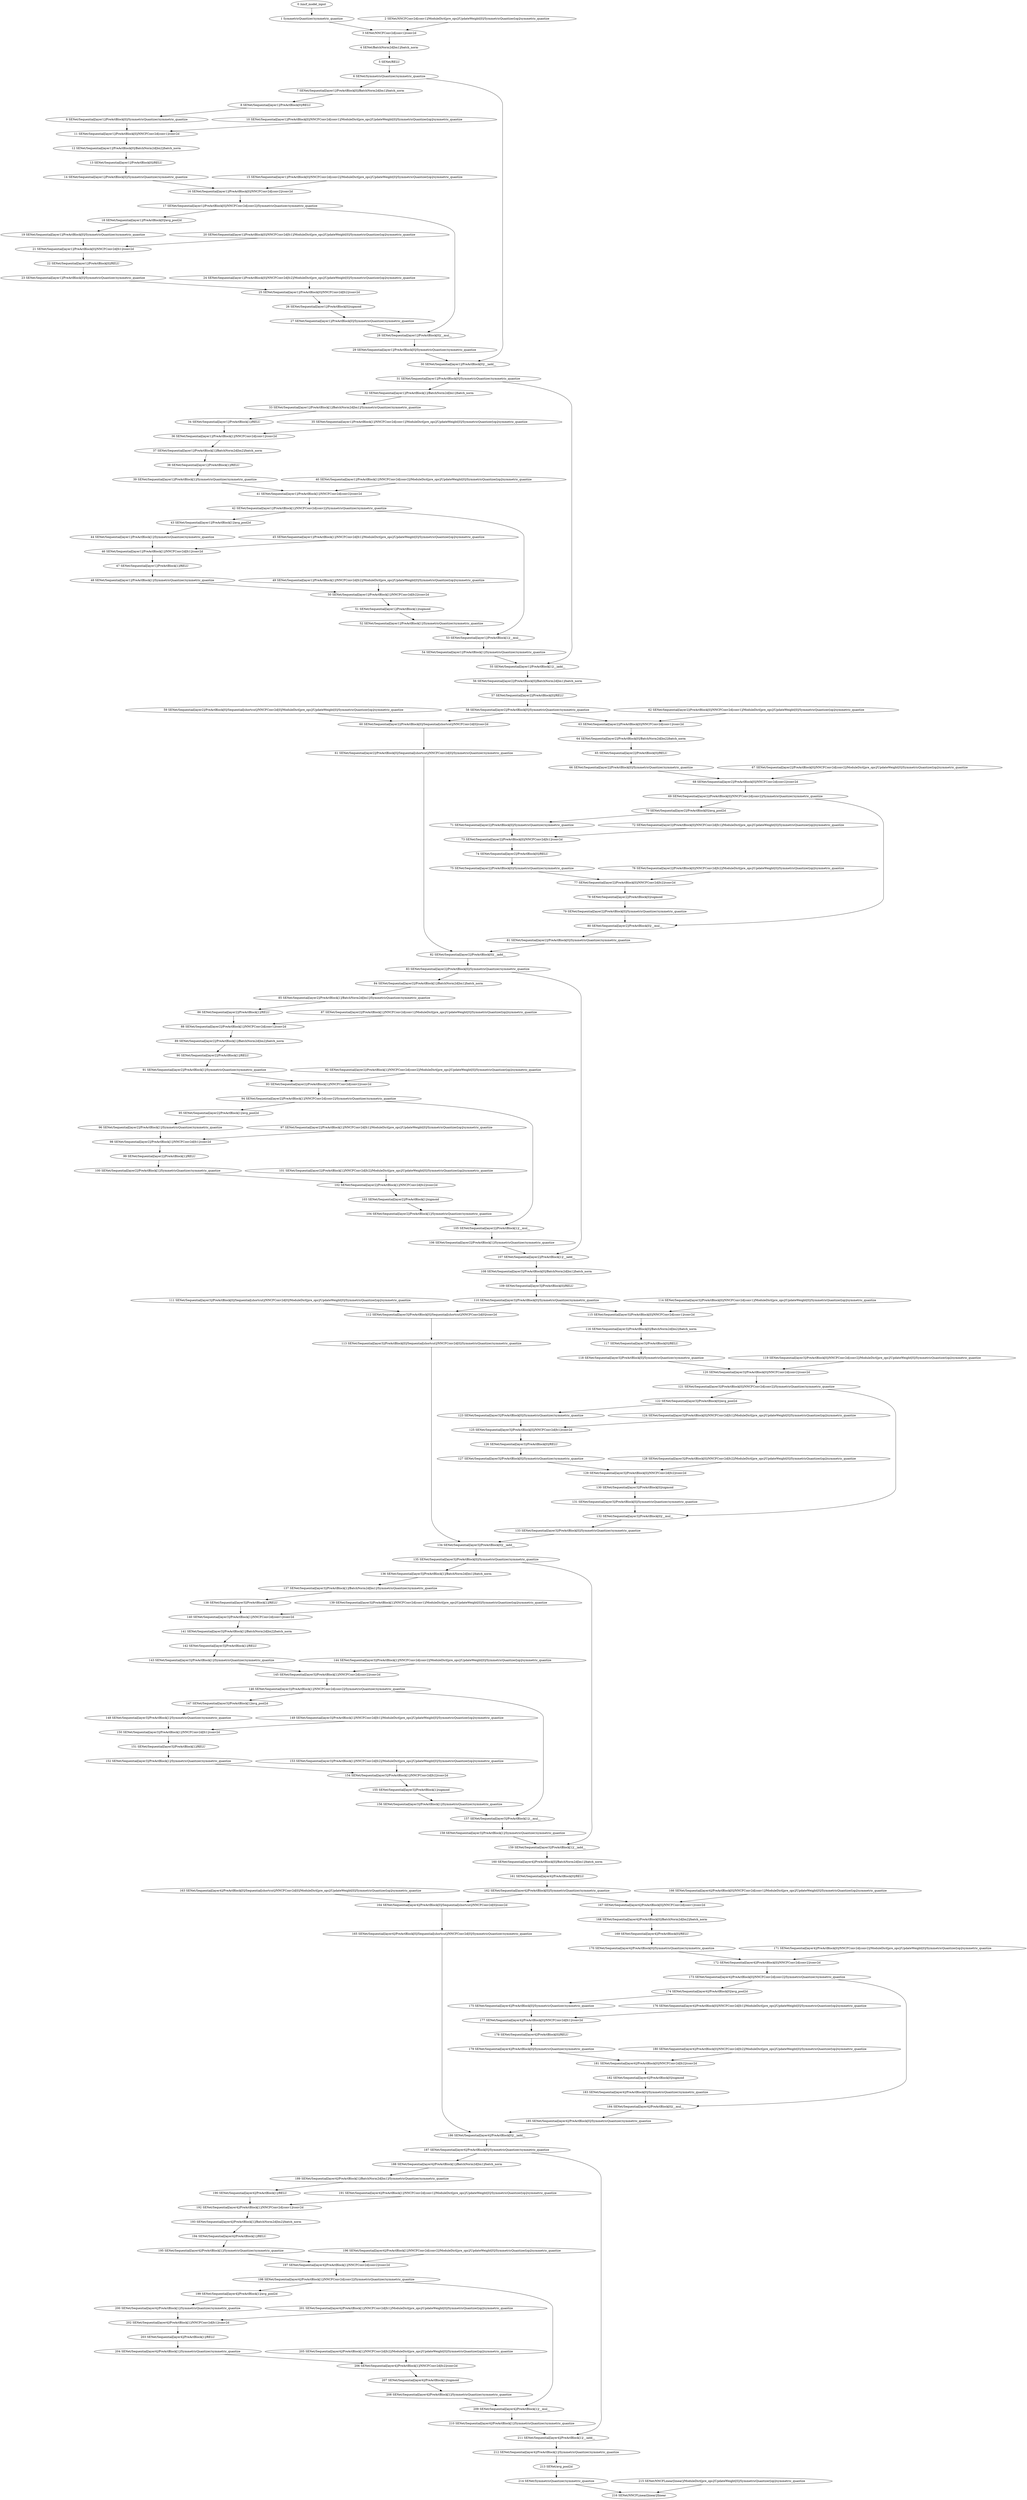 strict digraph  {
"0 /nncf_model_input" [id=0, scope="", type=nncf_model_input];
"1 SymmetricQuantizer/symmetric_quantize" [id=1, scope=SymmetricQuantizer, type=symmetric_quantize];
"2 SENet/NNCFConv2d[conv1]/ModuleDict[pre_ops]/UpdateWeight[0]/SymmetricQuantizer[op]/symmetric_quantize" [id=2, scope="SENet/NNCFConv2d[conv1]/ModuleDict[pre_ops]/UpdateWeight[0]/SymmetricQuantizer[op]", type=symmetric_quantize];
"3 SENet/NNCFConv2d[conv1]/conv2d" [id=3, scope="SENet/NNCFConv2d[conv1]", type=conv2d];
"4 SENet/BatchNorm2d[bn1]/batch_norm" [id=4, scope="SENet/BatchNorm2d[bn1]", type=batch_norm];
"5 SENet/RELU" [id=5, scope=SENet, type=RELU];
"6 SENet/SymmetricQuantizer/symmetric_quantize" [id=6, scope="SENet/SymmetricQuantizer", type=symmetric_quantize];
"7 SENet/Sequential[layer1]/PreActBlock[0]/BatchNorm2d[bn1]/batch_norm" [id=7, scope="SENet/Sequential[layer1]/PreActBlock[0]/BatchNorm2d[bn1]", type=batch_norm];
"8 SENet/Sequential[layer1]/PreActBlock[0]/RELU" [id=8, scope="SENet/Sequential[layer1]/PreActBlock[0]", type=RELU];
"9 SENet/Sequential[layer1]/PreActBlock[0]/SymmetricQuantizer/symmetric_quantize" [id=9, scope="SENet/Sequential[layer1]/PreActBlock[0]/SymmetricQuantizer", type=symmetric_quantize];
"10 SENet/Sequential[layer1]/PreActBlock[0]/NNCFConv2d[conv1]/ModuleDict[pre_ops]/UpdateWeight[0]/SymmetricQuantizer[op]/symmetric_quantize" [id=10, scope="SENet/Sequential[layer1]/PreActBlock[0]/NNCFConv2d[conv1]/ModuleDict[pre_ops]/UpdateWeight[0]/SymmetricQuantizer[op]", type=symmetric_quantize];
"11 SENet/Sequential[layer1]/PreActBlock[0]/NNCFConv2d[conv1]/conv2d" [id=11, scope="SENet/Sequential[layer1]/PreActBlock[0]/NNCFConv2d[conv1]", type=conv2d];
"12 SENet/Sequential[layer1]/PreActBlock[0]/BatchNorm2d[bn2]/batch_norm" [id=12, scope="SENet/Sequential[layer1]/PreActBlock[0]/BatchNorm2d[bn2]", type=batch_norm];
"13 SENet/Sequential[layer1]/PreActBlock[0]/RELU" [id=13, scope="SENet/Sequential[layer1]/PreActBlock[0]", type=RELU];
"14 SENet/Sequential[layer1]/PreActBlock[0]/SymmetricQuantizer/symmetric_quantize" [id=14, scope="SENet/Sequential[layer1]/PreActBlock[0]/SymmetricQuantizer", type=symmetric_quantize];
"15 SENet/Sequential[layer1]/PreActBlock[0]/NNCFConv2d[conv2]/ModuleDict[pre_ops]/UpdateWeight[0]/SymmetricQuantizer[op]/symmetric_quantize" [id=15, scope="SENet/Sequential[layer1]/PreActBlock[0]/NNCFConv2d[conv2]/ModuleDict[pre_ops]/UpdateWeight[0]/SymmetricQuantizer[op]", type=symmetric_quantize];
"16 SENet/Sequential[layer1]/PreActBlock[0]/NNCFConv2d[conv2]/conv2d" [id=16, scope="SENet/Sequential[layer1]/PreActBlock[0]/NNCFConv2d[conv2]", type=conv2d];
"17 SENet/Sequential[layer1]/PreActBlock[0]/NNCFConv2d[conv2]/SymmetricQuantizer/symmetric_quantize" [id=17, scope="SENet/Sequential[layer1]/PreActBlock[0]/NNCFConv2d[conv2]/SymmetricQuantizer", type=symmetric_quantize];
"18 SENet/Sequential[layer1]/PreActBlock[0]/avg_pool2d" [id=18, scope="SENet/Sequential[layer1]/PreActBlock[0]", type=avg_pool2d];
"19 SENet/Sequential[layer1]/PreActBlock[0]/SymmetricQuantizer/symmetric_quantize" [id=19, scope="SENet/Sequential[layer1]/PreActBlock[0]/SymmetricQuantizer", type=symmetric_quantize];
"20 SENet/Sequential[layer1]/PreActBlock[0]/NNCFConv2d[fc1]/ModuleDict[pre_ops]/UpdateWeight[0]/SymmetricQuantizer[op]/symmetric_quantize" [id=20, scope="SENet/Sequential[layer1]/PreActBlock[0]/NNCFConv2d[fc1]/ModuleDict[pre_ops]/UpdateWeight[0]/SymmetricQuantizer[op]", type=symmetric_quantize];
"21 SENet/Sequential[layer1]/PreActBlock[0]/NNCFConv2d[fc1]/conv2d" [id=21, scope="SENet/Sequential[layer1]/PreActBlock[0]/NNCFConv2d[fc1]", type=conv2d];
"22 SENet/Sequential[layer1]/PreActBlock[0]/RELU" [id=22, scope="SENet/Sequential[layer1]/PreActBlock[0]", type=RELU];
"23 SENet/Sequential[layer1]/PreActBlock[0]/SymmetricQuantizer/symmetric_quantize" [id=23, scope="SENet/Sequential[layer1]/PreActBlock[0]/SymmetricQuantizer", type=symmetric_quantize];
"24 SENet/Sequential[layer1]/PreActBlock[0]/NNCFConv2d[fc2]/ModuleDict[pre_ops]/UpdateWeight[0]/SymmetricQuantizer[op]/symmetric_quantize" [id=24, scope="SENet/Sequential[layer1]/PreActBlock[0]/NNCFConv2d[fc2]/ModuleDict[pre_ops]/UpdateWeight[0]/SymmetricQuantizer[op]", type=symmetric_quantize];
"25 SENet/Sequential[layer1]/PreActBlock[0]/NNCFConv2d[fc2]/conv2d" [id=25, scope="SENet/Sequential[layer1]/PreActBlock[0]/NNCFConv2d[fc2]", type=conv2d];
"26 SENet/Sequential[layer1]/PreActBlock[0]/sigmoid" [id=26, scope="SENet/Sequential[layer1]/PreActBlock[0]", type=sigmoid];
"27 SENet/Sequential[layer1]/PreActBlock[0]/SymmetricQuantizer/symmetric_quantize" [id=27, scope="SENet/Sequential[layer1]/PreActBlock[0]/SymmetricQuantizer", type=symmetric_quantize];
"28 SENet/Sequential[layer1]/PreActBlock[0]/__mul__" [id=28, scope="SENet/Sequential[layer1]/PreActBlock[0]", type=__mul__];
"29 SENet/Sequential[layer1]/PreActBlock[0]/SymmetricQuantizer/symmetric_quantize" [id=29, scope="SENet/Sequential[layer1]/PreActBlock[0]/SymmetricQuantizer", type=symmetric_quantize];
"30 SENet/Sequential[layer1]/PreActBlock[0]/__iadd__" [id=30, scope="SENet/Sequential[layer1]/PreActBlock[0]", type=__iadd__];
"31 SENet/Sequential[layer1]/PreActBlock[0]/SymmetricQuantizer/symmetric_quantize" [id=31, scope="SENet/Sequential[layer1]/PreActBlock[0]/SymmetricQuantizer", type=symmetric_quantize];
"32 SENet/Sequential[layer1]/PreActBlock[1]/BatchNorm2d[bn1]/batch_norm" [id=32, scope="SENet/Sequential[layer1]/PreActBlock[1]/BatchNorm2d[bn1]", type=batch_norm];
"33 SENet/Sequential[layer1]/PreActBlock[1]/BatchNorm2d[bn1]/SymmetricQuantizer/symmetric_quantize" [id=33, scope="SENet/Sequential[layer1]/PreActBlock[1]/BatchNorm2d[bn1]/SymmetricQuantizer", type=symmetric_quantize];
"34 SENet/Sequential[layer1]/PreActBlock[1]/RELU" [id=34, scope="SENet/Sequential[layer1]/PreActBlock[1]", type=RELU];
"35 SENet/Sequential[layer1]/PreActBlock[1]/NNCFConv2d[conv1]/ModuleDict[pre_ops]/UpdateWeight[0]/SymmetricQuantizer[op]/symmetric_quantize" [id=35, scope="SENet/Sequential[layer1]/PreActBlock[1]/NNCFConv2d[conv1]/ModuleDict[pre_ops]/UpdateWeight[0]/SymmetricQuantizer[op]", type=symmetric_quantize];
"36 SENet/Sequential[layer1]/PreActBlock[1]/NNCFConv2d[conv1]/conv2d" [id=36, scope="SENet/Sequential[layer1]/PreActBlock[1]/NNCFConv2d[conv1]", type=conv2d];
"37 SENet/Sequential[layer1]/PreActBlock[1]/BatchNorm2d[bn2]/batch_norm" [id=37, scope="SENet/Sequential[layer1]/PreActBlock[1]/BatchNorm2d[bn2]", type=batch_norm];
"38 SENet/Sequential[layer1]/PreActBlock[1]/RELU" [id=38, scope="SENet/Sequential[layer1]/PreActBlock[1]", type=RELU];
"39 SENet/Sequential[layer1]/PreActBlock[1]/SymmetricQuantizer/symmetric_quantize" [id=39, scope="SENet/Sequential[layer1]/PreActBlock[1]/SymmetricQuantizer", type=symmetric_quantize];
"40 SENet/Sequential[layer1]/PreActBlock[1]/NNCFConv2d[conv2]/ModuleDict[pre_ops]/UpdateWeight[0]/SymmetricQuantizer[op]/symmetric_quantize" [id=40, scope="SENet/Sequential[layer1]/PreActBlock[1]/NNCFConv2d[conv2]/ModuleDict[pre_ops]/UpdateWeight[0]/SymmetricQuantizer[op]", type=symmetric_quantize];
"41 SENet/Sequential[layer1]/PreActBlock[1]/NNCFConv2d[conv2]/conv2d" [id=41, scope="SENet/Sequential[layer1]/PreActBlock[1]/NNCFConv2d[conv2]", type=conv2d];
"42 SENet/Sequential[layer1]/PreActBlock[1]/NNCFConv2d[conv2]/SymmetricQuantizer/symmetric_quantize" [id=42, scope="SENet/Sequential[layer1]/PreActBlock[1]/NNCFConv2d[conv2]/SymmetricQuantizer", type=symmetric_quantize];
"43 SENet/Sequential[layer1]/PreActBlock[1]/avg_pool2d" [id=43, scope="SENet/Sequential[layer1]/PreActBlock[1]", type=avg_pool2d];
"44 SENet/Sequential[layer1]/PreActBlock[1]/SymmetricQuantizer/symmetric_quantize" [id=44, scope="SENet/Sequential[layer1]/PreActBlock[1]/SymmetricQuantizer", type=symmetric_quantize];
"45 SENet/Sequential[layer1]/PreActBlock[1]/NNCFConv2d[fc1]/ModuleDict[pre_ops]/UpdateWeight[0]/SymmetricQuantizer[op]/symmetric_quantize" [id=45, scope="SENet/Sequential[layer1]/PreActBlock[1]/NNCFConv2d[fc1]/ModuleDict[pre_ops]/UpdateWeight[0]/SymmetricQuantizer[op]", type=symmetric_quantize];
"46 SENet/Sequential[layer1]/PreActBlock[1]/NNCFConv2d[fc1]/conv2d" [id=46, scope="SENet/Sequential[layer1]/PreActBlock[1]/NNCFConv2d[fc1]", type=conv2d];
"47 SENet/Sequential[layer1]/PreActBlock[1]/RELU" [id=47, scope="SENet/Sequential[layer1]/PreActBlock[1]", type=RELU];
"48 SENet/Sequential[layer1]/PreActBlock[1]/SymmetricQuantizer/symmetric_quantize" [id=48, scope="SENet/Sequential[layer1]/PreActBlock[1]/SymmetricQuantizer", type=symmetric_quantize];
"49 SENet/Sequential[layer1]/PreActBlock[1]/NNCFConv2d[fc2]/ModuleDict[pre_ops]/UpdateWeight[0]/SymmetricQuantizer[op]/symmetric_quantize" [id=49, scope="SENet/Sequential[layer1]/PreActBlock[1]/NNCFConv2d[fc2]/ModuleDict[pre_ops]/UpdateWeight[0]/SymmetricQuantizer[op]", type=symmetric_quantize];
"50 SENet/Sequential[layer1]/PreActBlock[1]/NNCFConv2d[fc2]/conv2d" [id=50, scope="SENet/Sequential[layer1]/PreActBlock[1]/NNCFConv2d[fc2]", type=conv2d];
"51 SENet/Sequential[layer1]/PreActBlock[1]/sigmoid" [id=51, scope="SENet/Sequential[layer1]/PreActBlock[1]", type=sigmoid];
"52 SENet/Sequential[layer1]/PreActBlock[1]/SymmetricQuantizer/symmetric_quantize" [id=52, scope="SENet/Sequential[layer1]/PreActBlock[1]/SymmetricQuantizer", type=symmetric_quantize];
"53 SENet/Sequential[layer1]/PreActBlock[1]/__mul__" [id=53, scope="SENet/Sequential[layer1]/PreActBlock[1]", type=__mul__];
"54 SENet/Sequential[layer1]/PreActBlock[1]/SymmetricQuantizer/symmetric_quantize" [id=54, scope="SENet/Sequential[layer1]/PreActBlock[1]/SymmetricQuantizer", type=symmetric_quantize];
"55 SENet/Sequential[layer1]/PreActBlock[1]/__iadd__" [id=55, scope="SENet/Sequential[layer1]/PreActBlock[1]", type=__iadd__];
"56 SENet/Sequential[layer2]/PreActBlock[0]/BatchNorm2d[bn1]/batch_norm" [id=56, scope="SENet/Sequential[layer2]/PreActBlock[0]/BatchNorm2d[bn1]", type=batch_norm];
"57 SENet/Sequential[layer2]/PreActBlock[0]/RELU" [id=57, scope="SENet/Sequential[layer2]/PreActBlock[0]", type=RELU];
"58 SENet/Sequential[layer2]/PreActBlock[0]/SymmetricQuantizer/symmetric_quantize" [id=58, scope="SENet/Sequential[layer2]/PreActBlock[0]/SymmetricQuantizer", type=symmetric_quantize];
"59 SENet/Sequential[layer2]/PreActBlock[0]/Sequential[shortcut]/NNCFConv2d[0]/ModuleDict[pre_ops]/UpdateWeight[0]/SymmetricQuantizer[op]/symmetric_quantize" [id=59, scope="SENet/Sequential[layer2]/PreActBlock[0]/Sequential[shortcut]/NNCFConv2d[0]/ModuleDict[pre_ops]/UpdateWeight[0]/SymmetricQuantizer[op]", type=symmetric_quantize];
"60 SENet/Sequential[layer2]/PreActBlock[0]/Sequential[shortcut]/NNCFConv2d[0]/conv2d" [id=60, scope="SENet/Sequential[layer2]/PreActBlock[0]/Sequential[shortcut]/NNCFConv2d[0]", type=conv2d];
"61 SENet/Sequential[layer2]/PreActBlock[0]/Sequential[shortcut]/NNCFConv2d[0]/SymmetricQuantizer/symmetric_quantize" [id=61, scope="SENet/Sequential[layer2]/PreActBlock[0]/Sequential[shortcut]/NNCFConv2d[0]/SymmetricQuantizer", type=symmetric_quantize];
"62 SENet/Sequential[layer2]/PreActBlock[0]/NNCFConv2d[conv1]/ModuleDict[pre_ops]/UpdateWeight[0]/SymmetricQuantizer[op]/symmetric_quantize" [id=62, scope="SENet/Sequential[layer2]/PreActBlock[0]/NNCFConv2d[conv1]/ModuleDict[pre_ops]/UpdateWeight[0]/SymmetricQuantizer[op]", type=symmetric_quantize];
"63 SENet/Sequential[layer2]/PreActBlock[0]/NNCFConv2d[conv1]/conv2d" [id=63, scope="SENet/Sequential[layer2]/PreActBlock[0]/NNCFConv2d[conv1]", type=conv2d];
"64 SENet/Sequential[layer2]/PreActBlock[0]/BatchNorm2d[bn2]/batch_norm" [id=64, scope="SENet/Sequential[layer2]/PreActBlock[0]/BatchNorm2d[bn2]", type=batch_norm];
"65 SENet/Sequential[layer2]/PreActBlock[0]/RELU" [id=65, scope="SENet/Sequential[layer2]/PreActBlock[0]", type=RELU];
"66 SENet/Sequential[layer2]/PreActBlock[0]/SymmetricQuantizer/symmetric_quantize" [id=66, scope="SENet/Sequential[layer2]/PreActBlock[0]/SymmetricQuantizer", type=symmetric_quantize];
"67 SENet/Sequential[layer2]/PreActBlock[0]/NNCFConv2d[conv2]/ModuleDict[pre_ops]/UpdateWeight[0]/SymmetricQuantizer[op]/symmetric_quantize" [id=67, scope="SENet/Sequential[layer2]/PreActBlock[0]/NNCFConv2d[conv2]/ModuleDict[pre_ops]/UpdateWeight[0]/SymmetricQuantizer[op]", type=symmetric_quantize];
"68 SENet/Sequential[layer2]/PreActBlock[0]/NNCFConv2d[conv2]/conv2d" [id=68, scope="SENet/Sequential[layer2]/PreActBlock[0]/NNCFConv2d[conv2]", type=conv2d];
"69 SENet/Sequential[layer2]/PreActBlock[0]/NNCFConv2d[conv2]/SymmetricQuantizer/symmetric_quantize" [id=69, scope="SENet/Sequential[layer2]/PreActBlock[0]/NNCFConv2d[conv2]/SymmetricQuantizer", type=symmetric_quantize];
"70 SENet/Sequential[layer2]/PreActBlock[0]/avg_pool2d" [id=70, scope="SENet/Sequential[layer2]/PreActBlock[0]", type=avg_pool2d];
"71 SENet/Sequential[layer2]/PreActBlock[0]/SymmetricQuantizer/symmetric_quantize" [id=71, scope="SENet/Sequential[layer2]/PreActBlock[0]/SymmetricQuantizer", type=symmetric_quantize];
"72 SENet/Sequential[layer2]/PreActBlock[0]/NNCFConv2d[fc1]/ModuleDict[pre_ops]/UpdateWeight[0]/SymmetricQuantizer[op]/symmetric_quantize" [id=72, scope="SENet/Sequential[layer2]/PreActBlock[0]/NNCFConv2d[fc1]/ModuleDict[pre_ops]/UpdateWeight[0]/SymmetricQuantizer[op]", type=symmetric_quantize];
"73 SENet/Sequential[layer2]/PreActBlock[0]/NNCFConv2d[fc1]/conv2d" [id=73, scope="SENet/Sequential[layer2]/PreActBlock[0]/NNCFConv2d[fc1]", type=conv2d];
"74 SENet/Sequential[layer2]/PreActBlock[0]/RELU" [id=74, scope="SENet/Sequential[layer2]/PreActBlock[0]", type=RELU];
"75 SENet/Sequential[layer2]/PreActBlock[0]/SymmetricQuantizer/symmetric_quantize" [id=75, scope="SENet/Sequential[layer2]/PreActBlock[0]/SymmetricQuantizer", type=symmetric_quantize];
"76 SENet/Sequential[layer2]/PreActBlock[0]/NNCFConv2d[fc2]/ModuleDict[pre_ops]/UpdateWeight[0]/SymmetricQuantizer[op]/symmetric_quantize" [id=76, scope="SENet/Sequential[layer2]/PreActBlock[0]/NNCFConv2d[fc2]/ModuleDict[pre_ops]/UpdateWeight[0]/SymmetricQuantizer[op]", type=symmetric_quantize];
"77 SENet/Sequential[layer2]/PreActBlock[0]/NNCFConv2d[fc2]/conv2d" [id=77, scope="SENet/Sequential[layer2]/PreActBlock[0]/NNCFConv2d[fc2]", type=conv2d];
"78 SENet/Sequential[layer2]/PreActBlock[0]/sigmoid" [id=78, scope="SENet/Sequential[layer2]/PreActBlock[0]", type=sigmoid];
"79 SENet/Sequential[layer2]/PreActBlock[0]/SymmetricQuantizer/symmetric_quantize" [id=79, scope="SENet/Sequential[layer2]/PreActBlock[0]/SymmetricQuantizer", type=symmetric_quantize];
"80 SENet/Sequential[layer2]/PreActBlock[0]/__mul__" [id=80, scope="SENet/Sequential[layer2]/PreActBlock[0]", type=__mul__];
"81 SENet/Sequential[layer2]/PreActBlock[0]/SymmetricQuantizer/symmetric_quantize" [id=81, scope="SENet/Sequential[layer2]/PreActBlock[0]/SymmetricQuantizer", type=symmetric_quantize];
"82 SENet/Sequential[layer2]/PreActBlock[0]/__iadd__" [id=82, scope="SENet/Sequential[layer2]/PreActBlock[0]", type=__iadd__];
"83 SENet/Sequential[layer2]/PreActBlock[0]/SymmetricQuantizer/symmetric_quantize" [id=83, scope="SENet/Sequential[layer2]/PreActBlock[0]/SymmetricQuantizer", type=symmetric_quantize];
"84 SENet/Sequential[layer2]/PreActBlock[1]/BatchNorm2d[bn1]/batch_norm" [id=84, scope="SENet/Sequential[layer2]/PreActBlock[1]/BatchNorm2d[bn1]", type=batch_norm];
"85 SENet/Sequential[layer2]/PreActBlock[1]/BatchNorm2d[bn1]/SymmetricQuantizer/symmetric_quantize" [id=85, scope="SENet/Sequential[layer2]/PreActBlock[1]/BatchNorm2d[bn1]/SymmetricQuantizer", type=symmetric_quantize];
"86 SENet/Sequential[layer2]/PreActBlock[1]/RELU" [id=86, scope="SENet/Sequential[layer2]/PreActBlock[1]", type=RELU];
"87 SENet/Sequential[layer2]/PreActBlock[1]/NNCFConv2d[conv1]/ModuleDict[pre_ops]/UpdateWeight[0]/SymmetricQuantizer[op]/symmetric_quantize" [id=87, scope="SENet/Sequential[layer2]/PreActBlock[1]/NNCFConv2d[conv1]/ModuleDict[pre_ops]/UpdateWeight[0]/SymmetricQuantizer[op]", type=symmetric_quantize];
"88 SENet/Sequential[layer2]/PreActBlock[1]/NNCFConv2d[conv1]/conv2d" [id=88, scope="SENet/Sequential[layer2]/PreActBlock[1]/NNCFConv2d[conv1]", type=conv2d];
"89 SENet/Sequential[layer2]/PreActBlock[1]/BatchNorm2d[bn2]/batch_norm" [id=89, scope="SENet/Sequential[layer2]/PreActBlock[1]/BatchNorm2d[bn2]", type=batch_norm];
"90 SENet/Sequential[layer2]/PreActBlock[1]/RELU" [id=90, scope="SENet/Sequential[layer2]/PreActBlock[1]", type=RELU];
"91 SENet/Sequential[layer2]/PreActBlock[1]/SymmetricQuantizer/symmetric_quantize" [id=91, scope="SENet/Sequential[layer2]/PreActBlock[1]/SymmetricQuantizer", type=symmetric_quantize];
"92 SENet/Sequential[layer2]/PreActBlock[1]/NNCFConv2d[conv2]/ModuleDict[pre_ops]/UpdateWeight[0]/SymmetricQuantizer[op]/symmetric_quantize" [id=92, scope="SENet/Sequential[layer2]/PreActBlock[1]/NNCFConv2d[conv2]/ModuleDict[pre_ops]/UpdateWeight[0]/SymmetricQuantizer[op]", type=symmetric_quantize];
"93 SENet/Sequential[layer2]/PreActBlock[1]/NNCFConv2d[conv2]/conv2d" [id=93, scope="SENet/Sequential[layer2]/PreActBlock[1]/NNCFConv2d[conv2]", type=conv2d];
"94 SENet/Sequential[layer2]/PreActBlock[1]/NNCFConv2d[conv2]/SymmetricQuantizer/symmetric_quantize" [id=94, scope="SENet/Sequential[layer2]/PreActBlock[1]/NNCFConv2d[conv2]/SymmetricQuantizer", type=symmetric_quantize];
"95 SENet/Sequential[layer2]/PreActBlock[1]/avg_pool2d" [id=95, scope="SENet/Sequential[layer2]/PreActBlock[1]", type=avg_pool2d];
"96 SENet/Sequential[layer2]/PreActBlock[1]/SymmetricQuantizer/symmetric_quantize" [id=96, scope="SENet/Sequential[layer2]/PreActBlock[1]/SymmetricQuantizer", type=symmetric_quantize];
"97 SENet/Sequential[layer2]/PreActBlock[1]/NNCFConv2d[fc1]/ModuleDict[pre_ops]/UpdateWeight[0]/SymmetricQuantizer[op]/symmetric_quantize" [id=97, scope="SENet/Sequential[layer2]/PreActBlock[1]/NNCFConv2d[fc1]/ModuleDict[pre_ops]/UpdateWeight[0]/SymmetricQuantizer[op]", type=symmetric_quantize];
"98 SENet/Sequential[layer2]/PreActBlock[1]/NNCFConv2d[fc1]/conv2d" [id=98, scope="SENet/Sequential[layer2]/PreActBlock[1]/NNCFConv2d[fc1]", type=conv2d];
"99 SENet/Sequential[layer2]/PreActBlock[1]/RELU" [id=99, scope="SENet/Sequential[layer2]/PreActBlock[1]", type=RELU];
"100 SENet/Sequential[layer2]/PreActBlock[1]/SymmetricQuantizer/symmetric_quantize" [id=100, scope="SENet/Sequential[layer2]/PreActBlock[1]/SymmetricQuantizer", type=symmetric_quantize];
"101 SENet/Sequential[layer2]/PreActBlock[1]/NNCFConv2d[fc2]/ModuleDict[pre_ops]/UpdateWeight[0]/SymmetricQuantizer[op]/symmetric_quantize" [id=101, scope="SENet/Sequential[layer2]/PreActBlock[1]/NNCFConv2d[fc2]/ModuleDict[pre_ops]/UpdateWeight[0]/SymmetricQuantizer[op]", type=symmetric_quantize];
"102 SENet/Sequential[layer2]/PreActBlock[1]/NNCFConv2d[fc2]/conv2d" [id=102, scope="SENet/Sequential[layer2]/PreActBlock[1]/NNCFConv2d[fc2]", type=conv2d];
"103 SENet/Sequential[layer2]/PreActBlock[1]/sigmoid" [id=103, scope="SENet/Sequential[layer2]/PreActBlock[1]", type=sigmoid];
"104 SENet/Sequential[layer2]/PreActBlock[1]/SymmetricQuantizer/symmetric_quantize" [id=104, scope="SENet/Sequential[layer2]/PreActBlock[1]/SymmetricQuantizer", type=symmetric_quantize];
"105 SENet/Sequential[layer2]/PreActBlock[1]/__mul__" [id=105, scope="SENet/Sequential[layer2]/PreActBlock[1]", type=__mul__];
"106 SENet/Sequential[layer2]/PreActBlock[1]/SymmetricQuantizer/symmetric_quantize" [id=106, scope="SENet/Sequential[layer2]/PreActBlock[1]/SymmetricQuantizer", type=symmetric_quantize];
"107 SENet/Sequential[layer2]/PreActBlock[1]/__iadd__" [id=107, scope="SENet/Sequential[layer2]/PreActBlock[1]", type=__iadd__];
"108 SENet/Sequential[layer3]/PreActBlock[0]/BatchNorm2d[bn1]/batch_norm" [id=108, scope="SENet/Sequential[layer3]/PreActBlock[0]/BatchNorm2d[bn1]", type=batch_norm];
"109 SENet/Sequential[layer3]/PreActBlock[0]/RELU" [id=109, scope="SENet/Sequential[layer3]/PreActBlock[0]", type=RELU];
"110 SENet/Sequential[layer3]/PreActBlock[0]/SymmetricQuantizer/symmetric_quantize" [id=110, scope="SENet/Sequential[layer3]/PreActBlock[0]/SymmetricQuantizer", type=symmetric_quantize];
"111 SENet/Sequential[layer3]/PreActBlock[0]/Sequential[shortcut]/NNCFConv2d[0]/ModuleDict[pre_ops]/UpdateWeight[0]/SymmetricQuantizer[op]/symmetric_quantize" [id=111, scope="SENet/Sequential[layer3]/PreActBlock[0]/Sequential[shortcut]/NNCFConv2d[0]/ModuleDict[pre_ops]/UpdateWeight[0]/SymmetricQuantizer[op]", type=symmetric_quantize];
"112 SENet/Sequential[layer3]/PreActBlock[0]/Sequential[shortcut]/NNCFConv2d[0]/conv2d" [id=112, scope="SENet/Sequential[layer3]/PreActBlock[0]/Sequential[shortcut]/NNCFConv2d[0]", type=conv2d];
"113 SENet/Sequential[layer3]/PreActBlock[0]/Sequential[shortcut]/NNCFConv2d[0]/SymmetricQuantizer/symmetric_quantize" [id=113, scope="SENet/Sequential[layer3]/PreActBlock[0]/Sequential[shortcut]/NNCFConv2d[0]/SymmetricQuantizer", type=symmetric_quantize];
"114 SENet/Sequential[layer3]/PreActBlock[0]/NNCFConv2d[conv1]/ModuleDict[pre_ops]/UpdateWeight[0]/SymmetricQuantizer[op]/symmetric_quantize" [id=114, scope="SENet/Sequential[layer3]/PreActBlock[0]/NNCFConv2d[conv1]/ModuleDict[pre_ops]/UpdateWeight[0]/SymmetricQuantizer[op]", type=symmetric_quantize];
"115 SENet/Sequential[layer3]/PreActBlock[0]/NNCFConv2d[conv1]/conv2d" [id=115, scope="SENet/Sequential[layer3]/PreActBlock[0]/NNCFConv2d[conv1]", type=conv2d];
"116 SENet/Sequential[layer3]/PreActBlock[0]/BatchNorm2d[bn2]/batch_norm" [id=116, scope="SENet/Sequential[layer3]/PreActBlock[0]/BatchNorm2d[bn2]", type=batch_norm];
"117 SENet/Sequential[layer3]/PreActBlock[0]/RELU" [id=117, scope="SENet/Sequential[layer3]/PreActBlock[0]", type=RELU];
"118 SENet/Sequential[layer3]/PreActBlock[0]/SymmetricQuantizer/symmetric_quantize" [id=118, scope="SENet/Sequential[layer3]/PreActBlock[0]/SymmetricQuantizer", type=symmetric_quantize];
"119 SENet/Sequential[layer3]/PreActBlock[0]/NNCFConv2d[conv2]/ModuleDict[pre_ops]/UpdateWeight[0]/SymmetricQuantizer[op]/symmetric_quantize" [id=119, scope="SENet/Sequential[layer3]/PreActBlock[0]/NNCFConv2d[conv2]/ModuleDict[pre_ops]/UpdateWeight[0]/SymmetricQuantizer[op]", type=symmetric_quantize];
"120 SENet/Sequential[layer3]/PreActBlock[0]/NNCFConv2d[conv2]/conv2d" [id=120, scope="SENet/Sequential[layer3]/PreActBlock[0]/NNCFConv2d[conv2]", type=conv2d];
"121 SENet/Sequential[layer3]/PreActBlock[0]/NNCFConv2d[conv2]/SymmetricQuantizer/symmetric_quantize" [id=121, scope="SENet/Sequential[layer3]/PreActBlock[0]/NNCFConv2d[conv2]/SymmetricQuantizer", type=symmetric_quantize];
"122 SENet/Sequential[layer3]/PreActBlock[0]/avg_pool2d" [id=122, scope="SENet/Sequential[layer3]/PreActBlock[0]", type=avg_pool2d];
"123 SENet/Sequential[layer3]/PreActBlock[0]/SymmetricQuantizer/symmetric_quantize" [id=123, scope="SENet/Sequential[layer3]/PreActBlock[0]/SymmetricQuantizer", type=symmetric_quantize];
"124 SENet/Sequential[layer3]/PreActBlock[0]/NNCFConv2d[fc1]/ModuleDict[pre_ops]/UpdateWeight[0]/SymmetricQuantizer[op]/symmetric_quantize" [id=124, scope="SENet/Sequential[layer3]/PreActBlock[0]/NNCFConv2d[fc1]/ModuleDict[pre_ops]/UpdateWeight[0]/SymmetricQuantizer[op]", type=symmetric_quantize];
"125 SENet/Sequential[layer3]/PreActBlock[0]/NNCFConv2d[fc1]/conv2d" [id=125, scope="SENet/Sequential[layer3]/PreActBlock[0]/NNCFConv2d[fc1]", type=conv2d];
"126 SENet/Sequential[layer3]/PreActBlock[0]/RELU" [id=126, scope="SENet/Sequential[layer3]/PreActBlock[0]", type=RELU];
"127 SENet/Sequential[layer3]/PreActBlock[0]/SymmetricQuantizer/symmetric_quantize" [id=127, scope="SENet/Sequential[layer3]/PreActBlock[0]/SymmetricQuantizer", type=symmetric_quantize];
"128 SENet/Sequential[layer3]/PreActBlock[0]/NNCFConv2d[fc2]/ModuleDict[pre_ops]/UpdateWeight[0]/SymmetricQuantizer[op]/symmetric_quantize" [id=128, scope="SENet/Sequential[layer3]/PreActBlock[0]/NNCFConv2d[fc2]/ModuleDict[pre_ops]/UpdateWeight[0]/SymmetricQuantizer[op]", type=symmetric_quantize];
"129 SENet/Sequential[layer3]/PreActBlock[0]/NNCFConv2d[fc2]/conv2d" [id=129, scope="SENet/Sequential[layer3]/PreActBlock[0]/NNCFConv2d[fc2]", type=conv2d];
"130 SENet/Sequential[layer3]/PreActBlock[0]/sigmoid" [id=130, scope="SENet/Sequential[layer3]/PreActBlock[0]", type=sigmoid];
"131 SENet/Sequential[layer3]/PreActBlock[0]/SymmetricQuantizer/symmetric_quantize" [id=131, scope="SENet/Sequential[layer3]/PreActBlock[0]/SymmetricQuantizer", type=symmetric_quantize];
"132 SENet/Sequential[layer3]/PreActBlock[0]/__mul__" [id=132, scope="SENet/Sequential[layer3]/PreActBlock[0]", type=__mul__];
"133 SENet/Sequential[layer3]/PreActBlock[0]/SymmetricQuantizer/symmetric_quantize" [id=133, scope="SENet/Sequential[layer3]/PreActBlock[0]/SymmetricQuantizer", type=symmetric_quantize];
"134 SENet/Sequential[layer3]/PreActBlock[0]/__iadd__" [id=134, scope="SENet/Sequential[layer3]/PreActBlock[0]", type=__iadd__];
"135 SENet/Sequential[layer3]/PreActBlock[0]/SymmetricQuantizer/symmetric_quantize" [id=135, scope="SENet/Sequential[layer3]/PreActBlock[0]/SymmetricQuantizer", type=symmetric_quantize];
"136 SENet/Sequential[layer3]/PreActBlock[1]/BatchNorm2d[bn1]/batch_norm" [id=136, scope="SENet/Sequential[layer3]/PreActBlock[1]/BatchNorm2d[bn1]", type=batch_norm];
"137 SENet/Sequential[layer3]/PreActBlock[1]/BatchNorm2d[bn1]/SymmetricQuantizer/symmetric_quantize" [id=137, scope="SENet/Sequential[layer3]/PreActBlock[1]/BatchNorm2d[bn1]/SymmetricQuantizer", type=symmetric_quantize];
"138 SENet/Sequential[layer3]/PreActBlock[1]/RELU" [id=138, scope="SENet/Sequential[layer3]/PreActBlock[1]", type=RELU];
"139 SENet/Sequential[layer3]/PreActBlock[1]/NNCFConv2d[conv1]/ModuleDict[pre_ops]/UpdateWeight[0]/SymmetricQuantizer[op]/symmetric_quantize" [id=139, scope="SENet/Sequential[layer3]/PreActBlock[1]/NNCFConv2d[conv1]/ModuleDict[pre_ops]/UpdateWeight[0]/SymmetricQuantizer[op]", type=symmetric_quantize];
"140 SENet/Sequential[layer3]/PreActBlock[1]/NNCFConv2d[conv1]/conv2d" [id=140, scope="SENet/Sequential[layer3]/PreActBlock[1]/NNCFConv2d[conv1]", type=conv2d];
"141 SENet/Sequential[layer3]/PreActBlock[1]/BatchNorm2d[bn2]/batch_norm" [id=141, scope="SENet/Sequential[layer3]/PreActBlock[1]/BatchNorm2d[bn2]", type=batch_norm];
"142 SENet/Sequential[layer3]/PreActBlock[1]/RELU" [id=142, scope="SENet/Sequential[layer3]/PreActBlock[1]", type=RELU];
"143 SENet/Sequential[layer3]/PreActBlock[1]/SymmetricQuantizer/symmetric_quantize" [id=143, scope="SENet/Sequential[layer3]/PreActBlock[1]/SymmetricQuantizer", type=symmetric_quantize];
"144 SENet/Sequential[layer3]/PreActBlock[1]/NNCFConv2d[conv2]/ModuleDict[pre_ops]/UpdateWeight[0]/SymmetricQuantizer[op]/symmetric_quantize" [id=144, scope="SENet/Sequential[layer3]/PreActBlock[1]/NNCFConv2d[conv2]/ModuleDict[pre_ops]/UpdateWeight[0]/SymmetricQuantizer[op]", type=symmetric_quantize];
"145 SENet/Sequential[layer3]/PreActBlock[1]/NNCFConv2d[conv2]/conv2d" [id=145, scope="SENet/Sequential[layer3]/PreActBlock[1]/NNCFConv2d[conv2]", type=conv2d];
"146 SENet/Sequential[layer3]/PreActBlock[1]/NNCFConv2d[conv2]/SymmetricQuantizer/symmetric_quantize" [id=146, scope="SENet/Sequential[layer3]/PreActBlock[1]/NNCFConv2d[conv2]/SymmetricQuantizer", type=symmetric_quantize];
"147 SENet/Sequential[layer3]/PreActBlock[1]/avg_pool2d" [id=147, scope="SENet/Sequential[layer3]/PreActBlock[1]", type=avg_pool2d];
"148 SENet/Sequential[layer3]/PreActBlock[1]/SymmetricQuantizer/symmetric_quantize" [id=148, scope="SENet/Sequential[layer3]/PreActBlock[1]/SymmetricQuantizer", type=symmetric_quantize];
"149 SENet/Sequential[layer3]/PreActBlock[1]/NNCFConv2d[fc1]/ModuleDict[pre_ops]/UpdateWeight[0]/SymmetricQuantizer[op]/symmetric_quantize" [id=149, scope="SENet/Sequential[layer3]/PreActBlock[1]/NNCFConv2d[fc1]/ModuleDict[pre_ops]/UpdateWeight[0]/SymmetricQuantizer[op]", type=symmetric_quantize];
"150 SENet/Sequential[layer3]/PreActBlock[1]/NNCFConv2d[fc1]/conv2d" [id=150, scope="SENet/Sequential[layer3]/PreActBlock[1]/NNCFConv2d[fc1]", type=conv2d];
"151 SENet/Sequential[layer3]/PreActBlock[1]/RELU" [id=151, scope="SENet/Sequential[layer3]/PreActBlock[1]", type=RELU];
"152 SENet/Sequential[layer3]/PreActBlock[1]/SymmetricQuantizer/symmetric_quantize" [id=152, scope="SENet/Sequential[layer3]/PreActBlock[1]/SymmetricQuantizer", type=symmetric_quantize];
"153 SENet/Sequential[layer3]/PreActBlock[1]/NNCFConv2d[fc2]/ModuleDict[pre_ops]/UpdateWeight[0]/SymmetricQuantizer[op]/symmetric_quantize" [id=153, scope="SENet/Sequential[layer3]/PreActBlock[1]/NNCFConv2d[fc2]/ModuleDict[pre_ops]/UpdateWeight[0]/SymmetricQuantizer[op]", type=symmetric_quantize];
"154 SENet/Sequential[layer3]/PreActBlock[1]/NNCFConv2d[fc2]/conv2d" [id=154, scope="SENet/Sequential[layer3]/PreActBlock[1]/NNCFConv2d[fc2]", type=conv2d];
"155 SENet/Sequential[layer3]/PreActBlock[1]/sigmoid" [id=155, scope="SENet/Sequential[layer3]/PreActBlock[1]", type=sigmoid];
"156 SENet/Sequential[layer3]/PreActBlock[1]/SymmetricQuantizer/symmetric_quantize" [id=156, scope="SENet/Sequential[layer3]/PreActBlock[1]/SymmetricQuantizer", type=symmetric_quantize];
"157 SENet/Sequential[layer3]/PreActBlock[1]/__mul__" [id=157, scope="SENet/Sequential[layer3]/PreActBlock[1]", type=__mul__];
"158 SENet/Sequential[layer3]/PreActBlock[1]/SymmetricQuantizer/symmetric_quantize" [id=158, scope="SENet/Sequential[layer3]/PreActBlock[1]/SymmetricQuantizer", type=symmetric_quantize];
"159 SENet/Sequential[layer3]/PreActBlock[1]/__iadd__" [id=159, scope="SENet/Sequential[layer3]/PreActBlock[1]", type=__iadd__];
"160 SENet/Sequential[layer4]/PreActBlock[0]/BatchNorm2d[bn1]/batch_norm" [id=160, scope="SENet/Sequential[layer4]/PreActBlock[0]/BatchNorm2d[bn1]", type=batch_norm];
"161 SENet/Sequential[layer4]/PreActBlock[0]/RELU" [id=161, scope="SENet/Sequential[layer4]/PreActBlock[0]", type=RELU];
"162 SENet/Sequential[layer4]/PreActBlock[0]/SymmetricQuantizer/symmetric_quantize" [id=162, scope="SENet/Sequential[layer4]/PreActBlock[0]/SymmetricQuantizer", type=symmetric_quantize];
"163 SENet/Sequential[layer4]/PreActBlock[0]/Sequential[shortcut]/NNCFConv2d[0]/ModuleDict[pre_ops]/UpdateWeight[0]/SymmetricQuantizer[op]/symmetric_quantize" [id=163, scope="SENet/Sequential[layer4]/PreActBlock[0]/Sequential[shortcut]/NNCFConv2d[0]/ModuleDict[pre_ops]/UpdateWeight[0]/SymmetricQuantizer[op]", type=symmetric_quantize];
"164 SENet/Sequential[layer4]/PreActBlock[0]/Sequential[shortcut]/NNCFConv2d[0]/conv2d" [id=164, scope="SENet/Sequential[layer4]/PreActBlock[0]/Sequential[shortcut]/NNCFConv2d[0]", type=conv2d];
"165 SENet/Sequential[layer4]/PreActBlock[0]/Sequential[shortcut]/NNCFConv2d[0]/SymmetricQuantizer/symmetric_quantize" [id=165, scope="SENet/Sequential[layer4]/PreActBlock[0]/Sequential[shortcut]/NNCFConv2d[0]/SymmetricQuantizer", type=symmetric_quantize];
"166 SENet/Sequential[layer4]/PreActBlock[0]/NNCFConv2d[conv1]/ModuleDict[pre_ops]/UpdateWeight[0]/SymmetricQuantizer[op]/symmetric_quantize" [id=166, scope="SENet/Sequential[layer4]/PreActBlock[0]/NNCFConv2d[conv1]/ModuleDict[pre_ops]/UpdateWeight[0]/SymmetricQuantizer[op]", type=symmetric_quantize];
"167 SENet/Sequential[layer4]/PreActBlock[0]/NNCFConv2d[conv1]/conv2d" [id=167, scope="SENet/Sequential[layer4]/PreActBlock[0]/NNCFConv2d[conv1]", type=conv2d];
"168 SENet/Sequential[layer4]/PreActBlock[0]/BatchNorm2d[bn2]/batch_norm" [id=168, scope="SENet/Sequential[layer4]/PreActBlock[0]/BatchNorm2d[bn2]", type=batch_norm];
"169 SENet/Sequential[layer4]/PreActBlock[0]/RELU" [id=169, scope="SENet/Sequential[layer4]/PreActBlock[0]", type=RELU];
"170 SENet/Sequential[layer4]/PreActBlock[0]/SymmetricQuantizer/symmetric_quantize" [id=170, scope="SENet/Sequential[layer4]/PreActBlock[0]/SymmetricQuantizer", type=symmetric_quantize];
"171 SENet/Sequential[layer4]/PreActBlock[0]/NNCFConv2d[conv2]/ModuleDict[pre_ops]/UpdateWeight[0]/SymmetricQuantizer[op]/symmetric_quantize" [id=171, scope="SENet/Sequential[layer4]/PreActBlock[0]/NNCFConv2d[conv2]/ModuleDict[pre_ops]/UpdateWeight[0]/SymmetricQuantizer[op]", type=symmetric_quantize];
"172 SENet/Sequential[layer4]/PreActBlock[0]/NNCFConv2d[conv2]/conv2d" [id=172, scope="SENet/Sequential[layer4]/PreActBlock[0]/NNCFConv2d[conv2]", type=conv2d];
"173 SENet/Sequential[layer4]/PreActBlock[0]/NNCFConv2d[conv2]/SymmetricQuantizer/symmetric_quantize" [id=173, scope="SENet/Sequential[layer4]/PreActBlock[0]/NNCFConv2d[conv2]/SymmetricQuantizer", type=symmetric_quantize];
"174 SENet/Sequential[layer4]/PreActBlock[0]/avg_pool2d" [id=174, scope="SENet/Sequential[layer4]/PreActBlock[0]", type=avg_pool2d];
"175 SENet/Sequential[layer4]/PreActBlock[0]/SymmetricQuantizer/symmetric_quantize" [id=175, scope="SENet/Sequential[layer4]/PreActBlock[0]/SymmetricQuantizer", type=symmetric_quantize];
"176 SENet/Sequential[layer4]/PreActBlock[0]/NNCFConv2d[fc1]/ModuleDict[pre_ops]/UpdateWeight[0]/SymmetricQuantizer[op]/symmetric_quantize" [id=176, scope="SENet/Sequential[layer4]/PreActBlock[0]/NNCFConv2d[fc1]/ModuleDict[pre_ops]/UpdateWeight[0]/SymmetricQuantizer[op]", type=symmetric_quantize];
"177 SENet/Sequential[layer4]/PreActBlock[0]/NNCFConv2d[fc1]/conv2d" [id=177, scope="SENet/Sequential[layer4]/PreActBlock[0]/NNCFConv2d[fc1]", type=conv2d];
"178 SENet/Sequential[layer4]/PreActBlock[0]/RELU" [id=178, scope="SENet/Sequential[layer4]/PreActBlock[0]", type=RELU];
"179 SENet/Sequential[layer4]/PreActBlock[0]/SymmetricQuantizer/symmetric_quantize" [id=179, scope="SENet/Sequential[layer4]/PreActBlock[0]/SymmetricQuantizer", type=symmetric_quantize];
"180 SENet/Sequential[layer4]/PreActBlock[0]/NNCFConv2d[fc2]/ModuleDict[pre_ops]/UpdateWeight[0]/SymmetricQuantizer[op]/symmetric_quantize" [id=180, scope="SENet/Sequential[layer4]/PreActBlock[0]/NNCFConv2d[fc2]/ModuleDict[pre_ops]/UpdateWeight[0]/SymmetricQuantizer[op]", type=symmetric_quantize];
"181 SENet/Sequential[layer4]/PreActBlock[0]/NNCFConv2d[fc2]/conv2d" [id=181, scope="SENet/Sequential[layer4]/PreActBlock[0]/NNCFConv2d[fc2]", type=conv2d];
"182 SENet/Sequential[layer4]/PreActBlock[0]/sigmoid" [id=182, scope="SENet/Sequential[layer4]/PreActBlock[0]", type=sigmoid];
"183 SENet/Sequential[layer4]/PreActBlock[0]/SymmetricQuantizer/symmetric_quantize" [id=183, scope="SENet/Sequential[layer4]/PreActBlock[0]/SymmetricQuantizer", type=symmetric_quantize];
"184 SENet/Sequential[layer4]/PreActBlock[0]/__mul__" [id=184, scope="SENet/Sequential[layer4]/PreActBlock[0]", type=__mul__];
"185 SENet/Sequential[layer4]/PreActBlock[0]/SymmetricQuantizer/symmetric_quantize" [id=185, scope="SENet/Sequential[layer4]/PreActBlock[0]/SymmetricQuantizer", type=symmetric_quantize];
"186 SENet/Sequential[layer4]/PreActBlock[0]/__iadd__" [id=186, scope="SENet/Sequential[layer4]/PreActBlock[0]", type=__iadd__];
"187 SENet/Sequential[layer4]/PreActBlock[0]/SymmetricQuantizer/symmetric_quantize" [id=187, scope="SENet/Sequential[layer4]/PreActBlock[0]/SymmetricQuantizer", type=symmetric_quantize];
"188 SENet/Sequential[layer4]/PreActBlock[1]/BatchNorm2d[bn1]/batch_norm" [id=188, scope="SENet/Sequential[layer4]/PreActBlock[1]/BatchNorm2d[bn1]", type=batch_norm];
"189 SENet/Sequential[layer4]/PreActBlock[1]/BatchNorm2d[bn1]/SymmetricQuantizer/symmetric_quantize" [id=189, scope="SENet/Sequential[layer4]/PreActBlock[1]/BatchNorm2d[bn1]/SymmetricQuantizer", type=symmetric_quantize];
"190 SENet/Sequential[layer4]/PreActBlock[1]/RELU" [id=190, scope="SENet/Sequential[layer4]/PreActBlock[1]", type=RELU];
"191 SENet/Sequential[layer4]/PreActBlock[1]/NNCFConv2d[conv1]/ModuleDict[pre_ops]/UpdateWeight[0]/SymmetricQuantizer[op]/symmetric_quantize" [id=191, scope="SENet/Sequential[layer4]/PreActBlock[1]/NNCFConv2d[conv1]/ModuleDict[pre_ops]/UpdateWeight[0]/SymmetricQuantizer[op]", type=symmetric_quantize];
"192 SENet/Sequential[layer4]/PreActBlock[1]/NNCFConv2d[conv1]/conv2d" [id=192, scope="SENet/Sequential[layer4]/PreActBlock[1]/NNCFConv2d[conv1]", type=conv2d];
"193 SENet/Sequential[layer4]/PreActBlock[1]/BatchNorm2d[bn2]/batch_norm" [id=193, scope="SENet/Sequential[layer4]/PreActBlock[1]/BatchNorm2d[bn2]", type=batch_norm];
"194 SENet/Sequential[layer4]/PreActBlock[1]/RELU" [id=194, scope="SENet/Sequential[layer4]/PreActBlock[1]", type=RELU];
"195 SENet/Sequential[layer4]/PreActBlock[1]/SymmetricQuantizer/symmetric_quantize" [id=195, scope="SENet/Sequential[layer4]/PreActBlock[1]/SymmetricQuantizer", type=symmetric_quantize];
"196 SENet/Sequential[layer4]/PreActBlock[1]/NNCFConv2d[conv2]/ModuleDict[pre_ops]/UpdateWeight[0]/SymmetricQuantizer[op]/symmetric_quantize" [id=196, scope="SENet/Sequential[layer4]/PreActBlock[1]/NNCFConv2d[conv2]/ModuleDict[pre_ops]/UpdateWeight[0]/SymmetricQuantizer[op]", type=symmetric_quantize];
"197 SENet/Sequential[layer4]/PreActBlock[1]/NNCFConv2d[conv2]/conv2d" [id=197, scope="SENet/Sequential[layer4]/PreActBlock[1]/NNCFConv2d[conv2]", type=conv2d];
"198 SENet/Sequential[layer4]/PreActBlock[1]/NNCFConv2d[conv2]/SymmetricQuantizer/symmetric_quantize" [id=198, scope="SENet/Sequential[layer4]/PreActBlock[1]/NNCFConv2d[conv2]/SymmetricQuantizer", type=symmetric_quantize];
"199 SENet/Sequential[layer4]/PreActBlock[1]/avg_pool2d" [id=199, scope="SENet/Sequential[layer4]/PreActBlock[1]", type=avg_pool2d];
"200 SENet/Sequential[layer4]/PreActBlock[1]/SymmetricQuantizer/symmetric_quantize" [id=200, scope="SENet/Sequential[layer4]/PreActBlock[1]/SymmetricQuantizer", type=symmetric_quantize];
"201 SENet/Sequential[layer4]/PreActBlock[1]/NNCFConv2d[fc1]/ModuleDict[pre_ops]/UpdateWeight[0]/SymmetricQuantizer[op]/symmetric_quantize" [id=201, scope="SENet/Sequential[layer4]/PreActBlock[1]/NNCFConv2d[fc1]/ModuleDict[pre_ops]/UpdateWeight[0]/SymmetricQuantizer[op]", type=symmetric_quantize];
"202 SENet/Sequential[layer4]/PreActBlock[1]/NNCFConv2d[fc1]/conv2d" [id=202, scope="SENet/Sequential[layer4]/PreActBlock[1]/NNCFConv2d[fc1]", type=conv2d];
"203 SENet/Sequential[layer4]/PreActBlock[1]/RELU" [id=203, scope="SENet/Sequential[layer4]/PreActBlock[1]", type=RELU];
"204 SENet/Sequential[layer4]/PreActBlock[1]/SymmetricQuantizer/symmetric_quantize" [id=204, scope="SENet/Sequential[layer4]/PreActBlock[1]/SymmetricQuantizer", type=symmetric_quantize];
"205 SENet/Sequential[layer4]/PreActBlock[1]/NNCFConv2d[fc2]/ModuleDict[pre_ops]/UpdateWeight[0]/SymmetricQuantizer[op]/symmetric_quantize" [id=205, scope="SENet/Sequential[layer4]/PreActBlock[1]/NNCFConv2d[fc2]/ModuleDict[pre_ops]/UpdateWeight[0]/SymmetricQuantizer[op]", type=symmetric_quantize];
"206 SENet/Sequential[layer4]/PreActBlock[1]/NNCFConv2d[fc2]/conv2d" [id=206, scope="SENet/Sequential[layer4]/PreActBlock[1]/NNCFConv2d[fc2]", type=conv2d];
"207 SENet/Sequential[layer4]/PreActBlock[1]/sigmoid" [id=207, scope="SENet/Sequential[layer4]/PreActBlock[1]", type=sigmoid];
"208 SENet/Sequential[layer4]/PreActBlock[1]/SymmetricQuantizer/symmetric_quantize" [id=208, scope="SENet/Sequential[layer4]/PreActBlock[1]/SymmetricQuantizer", type=symmetric_quantize];
"209 SENet/Sequential[layer4]/PreActBlock[1]/__mul__" [id=209, scope="SENet/Sequential[layer4]/PreActBlock[1]", type=__mul__];
"210 SENet/Sequential[layer4]/PreActBlock[1]/SymmetricQuantizer/symmetric_quantize" [id=210, scope="SENet/Sequential[layer4]/PreActBlock[1]/SymmetricQuantizer", type=symmetric_quantize];
"211 SENet/Sequential[layer4]/PreActBlock[1]/__iadd__" [id=211, scope="SENet/Sequential[layer4]/PreActBlock[1]", type=__iadd__];
"212 SENet/Sequential[layer4]/PreActBlock[1]/SymmetricQuantizer/symmetric_quantize" [id=212, scope="SENet/Sequential[layer4]/PreActBlock[1]/SymmetricQuantizer", type=symmetric_quantize];
"213 SENet/avg_pool2d" [id=213, scope=SENet, type=avg_pool2d];
"214 SENet/SymmetricQuantizer/symmetric_quantize" [id=214, scope="SENet/SymmetricQuantizer", type=symmetric_quantize];
"215 SENet/NNCFLinear[linear]/ModuleDict[pre_ops]/UpdateWeight[0]/SymmetricQuantizer[op]/symmetric_quantize" [id=215, scope="SENet/NNCFLinear[linear]/ModuleDict[pre_ops]/UpdateWeight[0]/SymmetricQuantizer[op]", type=symmetric_quantize];
"216 SENet/NNCFLinear[linear]/linear" [id=216, scope="SENet/NNCFLinear[linear]", type=linear];
"0 /nncf_model_input" -> "1 SymmetricQuantizer/symmetric_quantize";
"1 SymmetricQuantizer/symmetric_quantize" -> "3 SENet/NNCFConv2d[conv1]/conv2d";
"2 SENet/NNCFConv2d[conv1]/ModuleDict[pre_ops]/UpdateWeight[0]/SymmetricQuantizer[op]/symmetric_quantize" -> "3 SENet/NNCFConv2d[conv1]/conv2d";
"3 SENet/NNCFConv2d[conv1]/conv2d" -> "4 SENet/BatchNorm2d[bn1]/batch_norm";
"4 SENet/BatchNorm2d[bn1]/batch_norm" -> "5 SENet/RELU";
"5 SENet/RELU" -> "6 SENet/SymmetricQuantizer/symmetric_quantize";
"6 SENet/SymmetricQuantizer/symmetric_quantize" -> "7 SENet/Sequential[layer1]/PreActBlock[0]/BatchNorm2d[bn1]/batch_norm";
"7 SENet/Sequential[layer1]/PreActBlock[0]/BatchNorm2d[bn1]/batch_norm" -> "8 SENet/Sequential[layer1]/PreActBlock[0]/RELU";
"8 SENet/Sequential[layer1]/PreActBlock[0]/RELU" -> "9 SENet/Sequential[layer1]/PreActBlock[0]/SymmetricQuantizer/symmetric_quantize";
"6 SENet/SymmetricQuantizer/symmetric_quantize" -> "30 SENet/Sequential[layer1]/PreActBlock[0]/__iadd__";
"9 SENet/Sequential[layer1]/PreActBlock[0]/SymmetricQuantizer/symmetric_quantize" -> "11 SENet/Sequential[layer1]/PreActBlock[0]/NNCFConv2d[conv1]/conv2d";
"10 SENet/Sequential[layer1]/PreActBlock[0]/NNCFConv2d[conv1]/ModuleDict[pre_ops]/UpdateWeight[0]/SymmetricQuantizer[op]/symmetric_quantize" -> "11 SENet/Sequential[layer1]/PreActBlock[0]/NNCFConv2d[conv1]/conv2d";
"11 SENet/Sequential[layer1]/PreActBlock[0]/NNCFConv2d[conv1]/conv2d" -> "12 SENet/Sequential[layer1]/PreActBlock[0]/BatchNorm2d[bn2]/batch_norm";
"12 SENet/Sequential[layer1]/PreActBlock[0]/BatchNorm2d[bn2]/batch_norm" -> "13 SENet/Sequential[layer1]/PreActBlock[0]/RELU";
"13 SENet/Sequential[layer1]/PreActBlock[0]/RELU" -> "14 SENet/Sequential[layer1]/PreActBlock[0]/SymmetricQuantizer/symmetric_quantize";
"14 SENet/Sequential[layer1]/PreActBlock[0]/SymmetricQuantizer/symmetric_quantize" -> "16 SENet/Sequential[layer1]/PreActBlock[0]/NNCFConv2d[conv2]/conv2d";
"15 SENet/Sequential[layer1]/PreActBlock[0]/NNCFConv2d[conv2]/ModuleDict[pre_ops]/UpdateWeight[0]/SymmetricQuantizer[op]/symmetric_quantize" -> "16 SENet/Sequential[layer1]/PreActBlock[0]/NNCFConv2d[conv2]/conv2d";
"16 SENet/Sequential[layer1]/PreActBlock[0]/NNCFConv2d[conv2]/conv2d" -> "17 SENet/Sequential[layer1]/PreActBlock[0]/NNCFConv2d[conv2]/SymmetricQuantizer/symmetric_quantize";
"17 SENet/Sequential[layer1]/PreActBlock[0]/NNCFConv2d[conv2]/SymmetricQuantizer/symmetric_quantize" -> "18 SENet/Sequential[layer1]/PreActBlock[0]/avg_pool2d";
"17 SENet/Sequential[layer1]/PreActBlock[0]/NNCFConv2d[conv2]/SymmetricQuantizer/symmetric_quantize" -> "28 SENet/Sequential[layer1]/PreActBlock[0]/__mul__";
"18 SENet/Sequential[layer1]/PreActBlock[0]/avg_pool2d" -> "19 SENet/Sequential[layer1]/PreActBlock[0]/SymmetricQuantizer/symmetric_quantize";
"19 SENet/Sequential[layer1]/PreActBlock[0]/SymmetricQuantizer/symmetric_quantize" -> "21 SENet/Sequential[layer1]/PreActBlock[0]/NNCFConv2d[fc1]/conv2d";
"20 SENet/Sequential[layer1]/PreActBlock[0]/NNCFConv2d[fc1]/ModuleDict[pre_ops]/UpdateWeight[0]/SymmetricQuantizer[op]/symmetric_quantize" -> "21 SENet/Sequential[layer1]/PreActBlock[0]/NNCFConv2d[fc1]/conv2d";
"21 SENet/Sequential[layer1]/PreActBlock[0]/NNCFConv2d[fc1]/conv2d" -> "22 SENet/Sequential[layer1]/PreActBlock[0]/RELU";
"22 SENet/Sequential[layer1]/PreActBlock[0]/RELU" -> "23 SENet/Sequential[layer1]/PreActBlock[0]/SymmetricQuantizer/symmetric_quantize";
"23 SENet/Sequential[layer1]/PreActBlock[0]/SymmetricQuantizer/symmetric_quantize" -> "25 SENet/Sequential[layer1]/PreActBlock[0]/NNCFConv2d[fc2]/conv2d";
"24 SENet/Sequential[layer1]/PreActBlock[0]/NNCFConv2d[fc2]/ModuleDict[pre_ops]/UpdateWeight[0]/SymmetricQuantizer[op]/symmetric_quantize" -> "25 SENet/Sequential[layer1]/PreActBlock[0]/NNCFConv2d[fc2]/conv2d";
"25 SENet/Sequential[layer1]/PreActBlock[0]/NNCFConv2d[fc2]/conv2d" -> "26 SENet/Sequential[layer1]/PreActBlock[0]/sigmoid";
"26 SENet/Sequential[layer1]/PreActBlock[0]/sigmoid" -> "27 SENet/Sequential[layer1]/PreActBlock[0]/SymmetricQuantizer/symmetric_quantize";
"27 SENet/Sequential[layer1]/PreActBlock[0]/SymmetricQuantizer/symmetric_quantize" -> "28 SENet/Sequential[layer1]/PreActBlock[0]/__mul__";
"28 SENet/Sequential[layer1]/PreActBlock[0]/__mul__" -> "29 SENet/Sequential[layer1]/PreActBlock[0]/SymmetricQuantizer/symmetric_quantize";
"29 SENet/Sequential[layer1]/PreActBlock[0]/SymmetricQuantizer/symmetric_quantize" -> "30 SENet/Sequential[layer1]/PreActBlock[0]/__iadd__";
"30 SENet/Sequential[layer1]/PreActBlock[0]/__iadd__" -> "31 SENet/Sequential[layer1]/PreActBlock[0]/SymmetricQuantizer/symmetric_quantize";
"31 SENet/Sequential[layer1]/PreActBlock[0]/SymmetricQuantizer/symmetric_quantize" -> "32 SENet/Sequential[layer1]/PreActBlock[1]/BatchNorm2d[bn1]/batch_norm";
"31 SENet/Sequential[layer1]/PreActBlock[0]/SymmetricQuantizer/symmetric_quantize" -> "55 SENet/Sequential[layer1]/PreActBlock[1]/__iadd__";
"32 SENet/Sequential[layer1]/PreActBlock[1]/BatchNorm2d[bn1]/batch_norm" -> "33 SENet/Sequential[layer1]/PreActBlock[1]/BatchNorm2d[bn1]/SymmetricQuantizer/symmetric_quantize";
"33 SENet/Sequential[layer1]/PreActBlock[1]/BatchNorm2d[bn1]/SymmetricQuantizer/symmetric_quantize" -> "34 SENet/Sequential[layer1]/PreActBlock[1]/RELU";
"34 SENet/Sequential[layer1]/PreActBlock[1]/RELU" -> "36 SENet/Sequential[layer1]/PreActBlock[1]/NNCFConv2d[conv1]/conv2d";
"35 SENet/Sequential[layer1]/PreActBlock[1]/NNCFConv2d[conv1]/ModuleDict[pre_ops]/UpdateWeight[0]/SymmetricQuantizer[op]/symmetric_quantize" -> "36 SENet/Sequential[layer1]/PreActBlock[1]/NNCFConv2d[conv1]/conv2d";
"36 SENet/Sequential[layer1]/PreActBlock[1]/NNCFConv2d[conv1]/conv2d" -> "37 SENet/Sequential[layer1]/PreActBlock[1]/BatchNorm2d[bn2]/batch_norm";
"37 SENet/Sequential[layer1]/PreActBlock[1]/BatchNorm2d[bn2]/batch_norm" -> "38 SENet/Sequential[layer1]/PreActBlock[1]/RELU";
"38 SENet/Sequential[layer1]/PreActBlock[1]/RELU" -> "39 SENet/Sequential[layer1]/PreActBlock[1]/SymmetricQuantizer/symmetric_quantize";
"39 SENet/Sequential[layer1]/PreActBlock[1]/SymmetricQuantizer/symmetric_quantize" -> "41 SENet/Sequential[layer1]/PreActBlock[1]/NNCFConv2d[conv2]/conv2d";
"40 SENet/Sequential[layer1]/PreActBlock[1]/NNCFConv2d[conv2]/ModuleDict[pre_ops]/UpdateWeight[0]/SymmetricQuantizer[op]/symmetric_quantize" -> "41 SENet/Sequential[layer1]/PreActBlock[1]/NNCFConv2d[conv2]/conv2d";
"41 SENet/Sequential[layer1]/PreActBlock[1]/NNCFConv2d[conv2]/conv2d" -> "42 SENet/Sequential[layer1]/PreActBlock[1]/NNCFConv2d[conv2]/SymmetricQuantizer/symmetric_quantize";
"42 SENet/Sequential[layer1]/PreActBlock[1]/NNCFConv2d[conv2]/SymmetricQuantizer/symmetric_quantize" -> "43 SENet/Sequential[layer1]/PreActBlock[1]/avg_pool2d";
"42 SENet/Sequential[layer1]/PreActBlock[1]/NNCFConv2d[conv2]/SymmetricQuantizer/symmetric_quantize" -> "53 SENet/Sequential[layer1]/PreActBlock[1]/__mul__";
"43 SENet/Sequential[layer1]/PreActBlock[1]/avg_pool2d" -> "44 SENet/Sequential[layer1]/PreActBlock[1]/SymmetricQuantizer/symmetric_quantize";
"44 SENet/Sequential[layer1]/PreActBlock[1]/SymmetricQuantizer/symmetric_quantize" -> "46 SENet/Sequential[layer1]/PreActBlock[1]/NNCFConv2d[fc1]/conv2d";
"45 SENet/Sequential[layer1]/PreActBlock[1]/NNCFConv2d[fc1]/ModuleDict[pre_ops]/UpdateWeight[0]/SymmetricQuantizer[op]/symmetric_quantize" -> "46 SENet/Sequential[layer1]/PreActBlock[1]/NNCFConv2d[fc1]/conv2d";
"46 SENet/Sequential[layer1]/PreActBlock[1]/NNCFConv2d[fc1]/conv2d" -> "47 SENet/Sequential[layer1]/PreActBlock[1]/RELU";
"47 SENet/Sequential[layer1]/PreActBlock[1]/RELU" -> "48 SENet/Sequential[layer1]/PreActBlock[1]/SymmetricQuantizer/symmetric_quantize";
"48 SENet/Sequential[layer1]/PreActBlock[1]/SymmetricQuantizer/symmetric_quantize" -> "50 SENet/Sequential[layer1]/PreActBlock[1]/NNCFConv2d[fc2]/conv2d";
"49 SENet/Sequential[layer1]/PreActBlock[1]/NNCFConv2d[fc2]/ModuleDict[pre_ops]/UpdateWeight[0]/SymmetricQuantizer[op]/symmetric_quantize" -> "50 SENet/Sequential[layer1]/PreActBlock[1]/NNCFConv2d[fc2]/conv2d";
"50 SENet/Sequential[layer1]/PreActBlock[1]/NNCFConv2d[fc2]/conv2d" -> "51 SENet/Sequential[layer1]/PreActBlock[1]/sigmoid";
"51 SENet/Sequential[layer1]/PreActBlock[1]/sigmoid" -> "52 SENet/Sequential[layer1]/PreActBlock[1]/SymmetricQuantizer/symmetric_quantize";
"52 SENet/Sequential[layer1]/PreActBlock[1]/SymmetricQuantizer/symmetric_quantize" -> "53 SENet/Sequential[layer1]/PreActBlock[1]/__mul__";
"53 SENet/Sequential[layer1]/PreActBlock[1]/__mul__" -> "54 SENet/Sequential[layer1]/PreActBlock[1]/SymmetricQuantizer/symmetric_quantize";
"54 SENet/Sequential[layer1]/PreActBlock[1]/SymmetricQuantizer/symmetric_quantize" -> "55 SENet/Sequential[layer1]/PreActBlock[1]/__iadd__";
"55 SENet/Sequential[layer1]/PreActBlock[1]/__iadd__" -> "56 SENet/Sequential[layer2]/PreActBlock[0]/BatchNorm2d[bn1]/batch_norm";
"56 SENet/Sequential[layer2]/PreActBlock[0]/BatchNorm2d[bn1]/batch_norm" -> "57 SENet/Sequential[layer2]/PreActBlock[0]/RELU";
"57 SENet/Sequential[layer2]/PreActBlock[0]/RELU" -> "58 SENet/Sequential[layer2]/PreActBlock[0]/SymmetricQuantizer/symmetric_quantize";
"58 SENet/Sequential[layer2]/PreActBlock[0]/SymmetricQuantizer/symmetric_quantize" -> "60 SENet/Sequential[layer2]/PreActBlock[0]/Sequential[shortcut]/NNCFConv2d[0]/conv2d";
"58 SENet/Sequential[layer2]/PreActBlock[0]/SymmetricQuantizer/symmetric_quantize" -> "63 SENet/Sequential[layer2]/PreActBlock[0]/NNCFConv2d[conv1]/conv2d";
"59 SENet/Sequential[layer2]/PreActBlock[0]/Sequential[shortcut]/NNCFConv2d[0]/ModuleDict[pre_ops]/UpdateWeight[0]/SymmetricQuantizer[op]/symmetric_quantize" -> "60 SENet/Sequential[layer2]/PreActBlock[0]/Sequential[shortcut]/NNCFConv2d[0]/conv2d";
"60 SENet/Sequential[layer2]/PreActBlock[0]/Sequential[shortcut]/NNCFConv2d[0]/conv2d" -> "61 SENet/Sequential[layer2]/PreActBlock[0]/Sequential[shortcut]/NNCFConv2d[0]/SymmetricQuantizer/symmetric_quantize";
"61 SENet/Sequential[layer2]/PreActBlock[0]/Sequential[shortcut]/NNCFConv2d[0]/SymmetricQuantizer/symmetric_quantize" -> "82 SENet/Sequential[layer2]/PreActBlock[0]/__iadd__";
"62 SENet/Sequential[layer2]/PreActBlock[0]/NNCFConv2d[conv1]/ModuleDict[pre_ops]/UpdateWeight[0]/SymmetricQuantizer[op]/symmetric_quantize" -> "63 SENet/Sequential[layer2]/PreActBlock[0]/NNCFConv2d[conv1]/conv2d";
"63 SENet/Sequential[layer2]/PreActBlock[0]/NNCFConv2d[conv1]/conv2d" -> "64 SENet/Sequential[layer2]/PreActBlock[0]/BatchNorm2d[bn2]/batch_norm";
"64 SENet/Sequential[layer2]/PreActBlock[0]/BatchNorm2d[bn2]/batch_norm" -> "65 SENet/Sequential[layer2]/PreActBlock[0]/RELU";
"65 SENet/Sequential[layer2]/PreActBlock[0]/RELU" -> "66 SENet/Sequential[layer2]/PreActBlock[0]/SymmetricQuantizer/symmetric_quantize";
"66 SENet/Sequential[layer2]/PreActBlock[0]/SymmetricQuantizer/symmetric_quantize" -> "68 SENet/Sequential[layer2]/PreActBlock[0]/NNCFConv2d[conv2]/conv2d";
"67 SENet/Sequential[layer2]/PreActBlock[0]/NNCFConv2d[conv2]/ModuleDict[pre_ops]/UpdateWeight[0]/SymmetricQuantizer[op]/symmetric_quantize" -> "68 SENet/Sequential[layer2]/PreActBlock[0]/NNCFConv2d[conv2]/conv2d";
"68 SENet/Sequential[layer2]/PreActBlock[0]/NNCFConv2d[conv2]/conv2d" -> "69 SENet/Sequential[layer2]/PreActBlock[0]/NNCFConv2d[conv2]/SymmetricQuantizer/symmetric_quantize";
"69 SENet/Sequential[layer2]/PreActBlock[0]/NNCFConv2d[conv2]/SymmetricQuantizer/symmetric_quantize" -> "70 SENet/Sequential[layer2]/PreActBlock[0]/avg_pool2d";
"69 SENet/Sequential[layer2]/PreActBlock[0]/NNCFConv2d[conv2]/SymmetricQuantizer/symmetric_quantize" -> "80 SENet/Sequential[layer2]/PreActBlock[0]/__mul__";
"70 SENet/Sequential[layer2]/PreActBlock[0]/avg_pool2d" -> "71 SENet/Sequential[layer2]/PreActBlock[0]/SymmetricQuantizer/symmetric_quantize";
"71 SENet/Sequential[layer2]/PreActBlock[0]/SymmetricQuantizer/symmetric_quantize" -> "73 SENet/Sequential[layer2]/PreActBlock[0]/NNCFConv2d[fc1]/conv2d";
"72 SENet/Sequential[layer2]/PreActBlock[0]/NNCFConv2d[fc1]/ModuleDict[pre_ops]/UpdateWeight[0]/SymmetricQuantizer[op]/symmetric_quantize" -> "73 SENet/Sequential[layer2]/PreActBlock[0]/NNCFConv2d[fc1]/conv2d";
"73 SENet/Sequential[layer2]/PreActBlock[0]/NNCFConv2d[fc1]/conv2d" -> "74 SENet/Sequential[layer2]/PreActBlock[0]/RELU";
"74 SENet/Sequential[layer2]/PreActBlock[0]/RELU" -> "75 SENet/Sequential[layer2]/PreActBlock[0]/SymmetricQuantizer/symmetric_quantize";
"75 SENet/Sequential[layer2]/PreActBlock[0]/SymmetricQuantizer/symmetric_quantize" -> "77 SENet/Sequential[layer2]/PreActBlock[0]/NNCFConv2d[fc2]/conv2d";
"76 SENet/Sequential[layer2]/PreActBlock[0]/NNCFConv2d[fc2]/ModuleDict[pre_ops]/UpdateWeight[0]/SymmetricQuantizer[op]/symmetric_quantize" -> "77 SENet/Sequential[layer2]/PreActBlock[0]/NNCFConv2d[fc2]/conv2d";
"77 SENet/Sequential[layer2]/PreActBlock[0]/NNCFConv2d[fc2]/conv2d" -> "78 SENet/Sequential[layer2]/PreActBlock[0]/sigmoid";
"78 SENet/Sequential[layer2]/PreActBlock[0]/sigmoid" -> "79 SENet/Sequential[layer2]/PreActBlock[0]/SymmetricQuantizer/symmetric_quantize";
"79 SENet/Sequential[layer2]/PreActBlock[0]/SymmetricQuantizer/symmetric_quantize" -> "80 SENet/Sequential[layer2]/PreActBlock[0]/__mul__";
"80 SENet/Sequential[layer2]/PreActBlock[0]/__mul__" -> "81 SENet/Sequential[layer2]/PreActBlock[0]/SymmetricQuantizer/symmetric_quantize";
"81 SENet/Sequential[layer2]/PreActBlock[0]/SymmetricQuantizer/symmetric_quantize" -> "82 SENet/Sequential[layer2]/PreActBlock[0]/__iadd__";
"82 SENet/Sequential[layer2]/PreActBlock[0]/__iadd__" -> "83 SENet/Sequential[layer2]/PreActBlock[0]/SymmetricQuantizer/symmetric_quantize";
"83 SENet/Sequential[layer2]/PreActBlock[0]/SymmetricQuantizer/symmetric_quantize" -> "84 SENet/Sequential[layer2]/PreActBlock[1]/BatchNorm2d[bn1]/batch_norm";
"84 SENet/Sequential[layer2]/PreActBlock[1]/BatchNorm2d[bn1]/batch_norm" -> "85 SENet/Sequential[layer2]/PreActBlock[1]/BatchNorm2d[bn1]/SymmetricQuantizer/symmetric_quantize";
"85 SENet/Sequential[layer2]/PreActBlock[1]/BatchNorm2d[bn1]/SymmetricQuantizer/symmetric_quantize" -> "86 SENet/Sequential[layer2]/PreActBlock[1]/RELU";
"86 SENet/Sequential[layer2]/PreActBlock[1]/RELU" -> "88 SENet/Sequential[layer2]/PreActBlock[1]/NNCFConv2d[conv1]/conv2d";
"87 SENet/Sequential[layer2]/PreActBlock[1]/NNCFConv2d[conv1]/ModuleDict[pre_ops]/UpdateWeight[0]/SymmetricQuantizer[op]/symmetric_quantize" -> "88 SENet/Sequential[layer2]/PreActBlock[1]/NNCFConv2d[conv1]/conv2d";
"88 SENet/Sequential[layer2]/PreActBlock[1]/NNCFConv2d[conv1]/conv2d" -> "89 SENet/Sequential[layer2]/PreActBlock[1]/BatchNorm2d[bn2]/batch_norm";
"89 SENet/Sequential[layer2]/PreActBlock[1]/BatchNorm2d[bn2]/batch_norm" -> "90 SENet/Sequential[layer2]/PreActBlock[1]/RELU";
"90 SENet/Sequential[layer2]/PreActBlock[1]/RELU" -> "91 SENet/Sequential[layer2]/PreActBlock[1]/SymmetricQuantizer/symmetric_quantize";
"91 SENet/Sequential[layer2]/PreActBlock[1]/SymmetricQuantizer/symmetric_quantize" -> "93 SENet/Sequential[layer2]/PreActBlock[1]/NNCFConv2d[conv2]/conv2d";
"92 SENet/Sequential[layer2]/PreActBlock[1]/NNCFConv2d[conv2]/ModuleDict[pre_ops]/UpdateWeight[0]/SymmetricQuantizer[op]/symmetric_quantize" -> "93 SENet/Sequential[layer2]/PreActBlock[1]/NNCFConv2d[conv2]/conv2d";
"93 SENet/Sequential[layer2]/PreActBlock[1]/NNCFConv2d[conv2]/conv2d" -> "94 SENet/Sequential[layer2]/PreActBlock[1]/NNCFConv2d[conv2]/SymmetricQuantizer/symmetric_quantize";
"94 SENet/Sequential[layer2]/PreActBlock[1]/NNCFConv2d[conv2]/SymmetricQuantizer/symmetric_quantize" -> "95 SENet/Sequential[layer2]/PreActBlock[1]/avg_pool2d";
"95 SENet/Sequential[layer2]/PreActBlock[1]/avg_pool2d" -> "96 SENet/Sequential[layer2]/PreActBlock[1]/SymmetricQuantizer/symmetric_quantize";
"96 SENet/Sequential[layer2]/PreActBlock[1]/SymmetricQuantizer/symmetric_quantize" -> "98 SENet/Sequential[layer2]/PreActBlock[1]/NNCFConv2d[fc1]/conv2d";
"97 SENet/Sequential[layer2]/PreActBlock[1]/NNCFConv2d[fc1]/ModuleDict[pre_ops]/UpdateWeight[0]/SymmetricQuantizer[op]/symmetric_quantize" -> "98 SENet/Sequential[layer2]/PreActBlock[1]/NNCFConv2d[fc1]/conv2d";
"98 SENet/Sequential[layer2]/PreActBlock[1]/NNCFConv2d[fc1]/conv2d" -> "99 SENet/Sequential[layer2]/PreActBlock[1]/RELU";
"83 SENet/Sequential[layer2]/PreActBlock[0]/SymmetricQuantizer/symmetric_quantize" -> "107 SENet/Sequential[layer2]/PreActBlock[1]/__iadd__";
"94 SENet/Sequential[layer2]/PreActBlock[1]/NNCFConv2d[conv2]/SymmetricQuantizer/symmetric_quantize" -> "105 SENet/Sequential[layer2]/PreActBlock[1]/__mul__";
"99 SENet/Sequential[layer2]/PreActBlock[1]/RELU" -> "100 SENet/Sequential[layer2]/PreActBlock[1]/SymmetricQuantizer/symmetric_quantize";
"100 SENet/Sequential[layer2]/PreActBlock[1]/SymmetricQuantizer/symmetric_quantize" -> "102 SENet/Sequential[layer2]/PreActBlock[1]/NNCFConv2d[fc2]/conv2d";
"101 SENet/Sequential[layer2]/PreActBlock[1]/NNCFConv2d[fc2]/ModuleDict[pre_ops]/UpdateWeight[0]/SymmetricQuantizer[op]/symmetric_quantize" -> "102 SENet/Sequential[layer2]/PreActBlock[1]/NNCFConv2d[fc2]/conv2d";
"102 SENet/Sequential[layer2]/PreActBlock[1]/NNCFConv2d[fc2]/conv2d" -> "103 SENet/Sequential[layer2]/PreActBlock[1]/sigmoid";
"103 SENet/Sequential[layer2]/PreActBlock[1]/sigmoid" -> "104 SENet/Sequential[layer2]/PreActBlock[1]/SymmetricQuantizer/symmetric_quantize";
"104 SENet/Sequential[layer2]/PreActBlock[1]/SymmetricQuantizer/symmetric_quantize" -> "105 SENet/Sequential[layer2]/PreActBlock[1]/__mul__";
"105 SENet/Sequential[layer2]/PreActBlock[1]/__mul__" -> "106 SENet/Sequential[layer2]/PreActBlock[1]/SymmetricQuantizer/symmetric_quantize";
"106 SENet/Sequential[layer2]/PreActBlock[1]/SymmetricQuantizer/symmetric_quantize" -> "107 SENet/Sequential[layer2]/PreActBlock[1]/__iadd__";
"107 SENet/Sequential[layer2]/PreActBlock[1]/__iadd__" -> "108 SENet/Sequential[layer3]/PreActBlock[0]/BatchNorm2d[bn1]/batch_norm";
"108 SENet/Sequential[layer3]/PreActBlock[0]/BatchNorm2d[bn1]/batch_norm" -> "109 SENet/Sequential[layer3]/PreActBlock[0]/RELU";
"109 SENet/Sequential[layer3]/PreActBlock[0]/RELU" -> "110 SENet/Sequential[layer3]/PreActBlock[0]/SymmetricQuantizer/symmetric_quantize";
"110 SENet/Sequential[layer3]/PreActBlock[0]/SymmetricQuantizer/symmetric_quantize" -> "112 SENet/Sequential[layer3]/PreActBlock[0]/Sequential[shortcut]/NNCFConv2d[0]/conv2d";
"110 SENet/Sequential[layer3]/PreActBlock[0]/SymmetricQuantizer/symmetric_quantize" -> "115 SENet/Sequential[layer3]/PreActBlock[0]/NNCFConv2d[conv1]/conv2d";
"111 SENet/Sequential[layer3]/PreActBlock[0]/Sequential[shortcut]/NNCFConv2d[0]/ModuleDict[pre_ops]/UpdateWeight[0]/SymmetricQuantizer[op]/symmetric_quantize" -> "112 SENet/Sequential[layer3]/PreActBlock[0]/Sequential[shortcut]/NNCFConv2d[0]/conv2d";
"112 SENet/Sequential[layer3]/PreActBlock[0]/Sequential[shortcut]/NNCFConv2d[0]/conv2d" -> "113 SENet/Sequential[layer3]/PreActBlock[0]/Sequential[shortcut]/NNCFConv2d[0]/SymmetricQuantizer/symmetric_quantize";
"113 SENet/Sequential[layer3]/PreActBlock[0]/Sequential[shortcut]/NNCFConv2d[0]/SymmetricQuantizer/symmetric_quantize" -> "134 SENet/Sequential[layer3]/PreActBlock[0]/__iadd__";
"114 SENet/Sequential[layer3]/PreActBlock[0]/NNCFConv2d[conv1]/ModuleDict[pre_ops]/UpdateWeight[0]/SymmetricQuantizer[op]/symmetric_quantize" -> "115 SENet/Sequential[layer3]/PreActBlock[0]/NNCFConv2d[conv1]/conv2d";
"115 SENet/Sequential[layer3]/PreActBlock[0]/NNCFConv2d[conv1]/conv2d" -> "116 SENet/Sequential[layer3]/PreActBlock[0]/BatchNorm2d[bn2]/batch_norm";
"116 SENet/Sequential[layer3]/PreActBlock[0]/BatchNorm2d[bn2]/batch_norm" -> "117 SENet/Sequential[layer3]/PreActBlock[0]/RELU";
"117 SENet/Sequential[layer3]/PreActBlock[0]/RELU" -> "118 SENet/Sequential[layer3]/PreActBlock[0]/SymmetricQuantizer/symmetric_quantize";
"118 SENet/Sequential[layer3]/PreActBlock[0]/SymmetricQuantizer/symmetric_quantize" -> "120 SENet/Sequential[layer3]/PreActBlock[0]/NNCFConv2d[conv2]/conv2d";
"119 SENet/Sequential[layer3]/PreActBlock[0]/NNCFConv2d[conv2]/ModuleDict[pre_ops]/UpdateWeight[0]/SymmetricQuantizer[op]/symmetric_quantize" -> "120 SENet/Sequential[layer3]/PreActBlock[0]/NNCFConv2d[conv2]/conv2d";
"120 SENet/Sequential[layer3]/PreActBlock[0]/NNCFConv2d[conv2]/conv2d" -> "121 SENet/Sequential[layer3]/PreActBlock[0]/NNCFConv2d[conv2]/SymmetricQuantizer/symmetric_quantize";
"121 SENet/Sequential[layer3]/PreActBlock[0]/NNCFConv2d[conv2]/SymmetricQuantizer/symmetric_quantize" -> "122 SENet/Sequential[layer3]/PreActBlock[0]/avg_pool2d";
"121 SENet/Sequential[layer3]/PreActBlock[0]/NNCFConv2d[conv2]/SymmetricQuantizer/symmetric_quantize" -> "132 SENet/Sequential[layer3]/PreActBlock[0]/__mul__";
"122 SENet/Sequential[layer3]/PreActBlock[0]/avg_pool2d" -> "123 SENet/Sequential[layer3]/PreActBlock[0]/SymmetricQuantizer/symmetric_quantize";
"123 SENet/Sequential[layer3]/PreActBlock[0]/SymmetricQuantizer/symmetric_quantize" -> "125 SENet/Sequential[layer3]/PreActBlock[0]/NNCFConv2d[fc1]/conv2d";
"124 SENet/Sequential[layer3]/PreActBlock[0]/NNCFConv2d[fc1]/ModuleDict[pre_ops]/UpdateWeight[0]/SymmetricQuantizer[op]/symmetric_quantize" -> "125 SENet/Sequential[layer3]/PreActBlock[0]/NNCFConv2d[fc1]/conv2d";
"125 SENet/Sequential[layer3]/PreActBlock[0]/NNCFConv2d[fc1]/conv2d" -> "126 SENet/Sequential[layer3]/PreActBlock[0]/RELU";
"126 SENet/Sequential[layer3]/PreActBlock[0]/RELU" -> "127 SENet/Sequential[layer3]/PreActBlock[0]/SymmetricQuantizer/symmetric_quantize";
"127 SENet/Sequential[layer3]/PreActBlock[0]/SymmetricQuantizer/symmetric_quantize" -> "129 SENet/Sequential[layer3]/PreActBlock[0]/NNCFConv2d[fc2]/conv2d";
"128 SENet/Sequential[layer3]/PreActBlock[0]/NNCFConv2d[fc2]/ModuleDict[pre_ops]/UpdateWeight[0]/SymmetricQuantizer[op]/symmetric_quantize" -> "129 SENet/Sequential[layer3]/PreActBlock[0]/NNCFConv2d[fc2]/conv2d";
"129 SENet/Sequential[layer3]/PreActBlock[0]/NNCFConv2d[fc2]/conv2d" -> "130 SENet/Sequential[layer3]/PreActBlock[0]/sigmoid";
"130 SENet/Sequential[layer3]/PreActBlock[0]/sigmoid" -> "131 SENet/Sequential[layer3]/PreActBlock[0]/SymmetricQuantizer/symmetric_quantize";
"131 SENet/Sequential[layer3]/PreActBlock[0]/SymmetricQuantizer/symmetric_quantize" -> "132 SENet/Sequential[layer3]/PreActBlock[0]/__mul__";
"132 SENet/Sequential[layer3]/PreActBlock[0]/__mul__" -> "133 SENet/Sequential[layer3]/PreActBlock[0]/SymmetricQuantizer/symmetric_quantize";
"133 SENet/Sequential[layer3]/PreActBlock[0]/SymmetricQuantizer/symmetric_quantize" -> "134 SENet/Sequential[layer3]/PreActBlock[0]/__iadd__";
"134 SENet/Sequential[layer3]/PreActBlock[0]/__iadd__" -> "135 SENet/Sequential[layer3]/PreActBlock[0]/SymmetricQuantizer/symmetric_quantize";
"135 SENet/Sequential[layer3]/PreActBlock[0]/SymmetricQuantizer/symmetric_quantize" -> "136 SENet/Sequential[layer3]/PreActBlock[1]/BatchNorm2d[bn1]/batch_norm";
"135 SENet/Sequential[layer3]/PreActBlock[0]/SymmetricQuantizer/symmetric_quantize" -> "159 SENet/Sequential[layer3]/PreActBlock[1]/__iadd__";
"136 SENet/Sequential[layer3]/PreActBlock[1]/BatchNorm2d[bn1]/batch_norm" -> "137 SENet/Sequential[layer3]/PreActBlock[1]/BatchNorm2d[bn1]/SymmetricQuantizer/symmetric_quantize";
"137 SENet/Sequential[layer3]/PreActBlock[1]/BatchNorm2d[bn1]/SymmetricQuantizer/symmetric_quantize" -> "138 SENet/Sequential[layer3]/PreActBlock[1]/RELU";
"138 SENet/Sequential[layer3]/PreActBlock[1]/RELU" -> "140 SENet/Sequential[layer3]/PreActBlock[1]/NNCFConv2d[conv1]/conv2d";
"139 SENet/Sequential[layer3]/PreActBlock[1]/NNCFConv2d[conv1]/ModuleDict[pre_ops]/UpdateWeight[0]/SymmetricQuantizer[op]/symmetric_quantize" -> "140 SENet/Sequential[layer3]/PreActBlock[1]/NNCFConv2d[conv1]/conv2d";
"140 SENet/Sequential[layer3]/PreActBlock[1]/NNCFConv2d[conv1]/conv2d" -> "141 SENet/Sequential[layer3]/PreActBlock[1]/BatchNorm2d[bn2]/batch_norm";
"141 SENet/Sequential[layer3]/PreActBlock[1]/BatchNorm2d[bn2]/batch_norm" -> "142 SENet/Sequential[layer3]/PreActBlock[1]/RELU";
"142 SENet/Sequential[layer3]/PreActBlock[1]/RELU" -> "143 SENet/Sequential[layer3]/PreActBlock[1]/SymmetricQuantizer/symmetric_quantize";
"143 SENet/Sequential[layer3]/PreActBlock[1]/SymmetricQuantizer/symmetric_quantize" -> "145 SENet/Sequential[layer3]/PreActBlock[1]/NNCFConv2d[conv2]/conv2d";
"144 SENet/Sequential[layer3]/PreActBlock[1]/NNCFConv2d[conv2]/ModuleDict[pre_ops]/UpdateWeight[0]/SymmetricQuantizer[op]/symmetric_quantize" -> "145 SENet/Sequential[layer3]/PreActBlock[1]/NNCFConv2d[conv2]/conv2d";
"145 SENet/Sequential[layer3]/PreActBlock[1]/NNCFConv2d[conv2]/conv2d" -> "146 SENet/Sequential[layer3]/PreActBlock[1]/NNCFConv2d[conv2]/SymmetricQuantizer/symmetric_quantize";
"146 SENet/Sequential[layer3]/PreActBlock[1]/NNCFConv2d[conv2]/SymmetricQuantizer/symmetric_quantize" -> "147 SENet/Sequential[layer3]/PreActBlock[1]/avg_pool2d";
"146 SENet/Sequential[layer3]/PreActBlock[1]/NNCFConv2d[conv2]/SymmetricQuantizer/symmetric_quantize" -> "157 SENet/Sequential[layer3]/PreActBlock[1]/__mul__";
"147 SENet/Sequential[layer3]/PreActBlock[1]/avg_pool2d" -> "148 SENet/Sequential[layer3]/PreActBlock[1]/SymmetricQuantizer/symmetric_quantize";
"148 SENet/Sequential[layer3]/PreActBlock[1]/SymmetricQuantizer/symmetric_quantize" -> "150 SENet/Sequential[layer3]/PreActBlock[1]/NNCFConv2d[fc1]/conv2d";
"149 SENet/Sequential[layer3]/PreActBlock[1]/NNCFConv2d[fc1]/ModuleDict[pre_ops]/UpdateWeight[0]/SymmetricQuantizer[op]/symmetric_quantize" -> "150 SENet/Sequential[layer3]/PreActBlock[1]/NNCFConv2d[fc1]/conv2d";
"150 SENet/Sequential[layer3]/PreActBlock[1]/NNCFConv2d[fc1]/conv2d" -> "151 SENet/Sequential[layer3]/PreActBlock[1]/RELU";
"151 SENet/Sequential[layer3]/PreActBlock[1]/RELU" -> "152 SENet/Sequential[layer3]/PreActBlock[1]/SymmetricQuantizer/symmetric_quantize";
"152 SENet/Sequential[layer3]/PreActBlock[1]/SymmetricQuantizer/symmetric_quantize" -> "154 SENet/Sequential[layer3]/PreActBlock[1]/NNCFConv2d[fc2]/conv2d";
"153 SENet/Sequential[layer3]/PreActBlock[1]/NNCFConv2d[fc2]/ModuleDict[pre_ops]/UpdateWeight[0]/SymmetricQuantizer[op]/symmetric_quantize" -> "154 SENet/Sequential[layer3]/PreActBlock[1]/NNCFConv2d[fc2]/conv2d";
"154 SENet/Sequential[layer3]/PreActBlock[1]/NNCFConv2d[fc2]/conv2d" -> "155 SENet/Sequential[layer3]/PreActBlock[1]/sigmoid";
"155 SENet/Sequential[layer3]/PreActBlock[1]/sigmoid" -> "156 SENet/Sequential[layer3]/PreActBlock[1]/SymmetricQuantizer/symmetric_quantize";
"156 SENet/Sequential[layer3]/PreActBlock[1]/SymmetricQuantizer/symmetric_quantize" -> "157 SENet/Sequential[layer3]/PreActBlock[1]/__mul__";
"157 SENet/Sequential[layer3]/PreActBlock[1]/__mul__" -> "158 SENet/Sequential[layer3]/PreActBlock[1]/SymmetricQuantizer/symmetric_quantize";
"158 SENet/Sequential[layer3]/PreActBlock[1]/SymmetricQuantizer/symmetric_quantize" -> "159 SENet/Sequential[layer3]/PreActBlock[1]/__iadd__";
"159 SENet/Sequential[layer3]/PreActBlock[1]/__iadd__" -> "160 SENet/Sequential[layer4]/PreActBlock[0]/BatchNorm2d[bn1]/batch_norm";
"160 SENet/Sequential[layer4]/PreActBlock[0]/BatchNorm2d[bn1]/batch_norm" -> "161 SENet/Sequential[layer4]/PreActBlock[0]/RELU";
"161 SENet/Sequential[layer4]/PreActBlock[0]/RELU" -> "162 SENet/Sequential[layer4]/PreActBlock[0]/SymmetricQuantizer/symmetric_quantize";
"162 SENet/Sequential[layer4]/PreActBlock[0]/SymmetricQuantizer/symmetric_quantize" -> "164 SENet/Sequential[layer4]/PreActBlock[0]/Sequential[shortcut]/NNCFConv2d[0]/conv2d";
"162 SENet/Sequential[layer4]/PreActBlock[0]/SymmetricQuantizer/symmetric_quantize" -> "167 SENet/Sequential[layer4]/PreActBlock[0]/NNCFConv2d[conv1]/conv2d";
"163 SENet/Sequential[layer4]/PreActBlock[0]/Sequential[shortcut]/NNCFConv2d[0]/ModuleDict[pre_ops]/UpdateWeight[0]/SymmetricQuantizer[op]/symmetric_quantize" -> "164 SENet/Sequential[layer4]/PreActBlock[0]/Sequential[shortcut]/NNCFConv2d[0]/conv2d";
"164 SENet/Sequential[layer4]/PreActBlock[0]/Sequential[shortcut]/NNCFConv2d[0]/conv2d" -> "165 SENet/Sequential[layer4]/PreActBlock[0]/Sequential[shortcut]/NNCFConv2d[0]/SymmetricQuantizer/symmetric_quantize";
"165 SENet/Sequential[layer4]/PreActBlock[0]/Sequential[shortcut]/NNCFConv2d[0]/SymmetricQuantizer/symmetric_quantize" -> "186 SENet/Sequential[layer4]/PreActBlock[0]/__iadd__";
"166 SENet/Sequential[layer4]/PreActBlock[0]/NNCFConv2d[conv1]/ModuleDict[pre_ops]/UpdateWeight[0]/SymmetricQuantizer[op]/symmetric_quantize" -> "167 SENet/Sequential[layer4]/PreActBlock[0]/NNCFConv2d[conv1]/conv2d";
"167 SENet/Sequential[layer4]/PreActBlock[0]/NNCFConv2d[conv1]/conv2d" -> "168 SENet/Sequential[layer4]/PreActBlock[0]/BatchNorm2d[bn2]/batch_norm";
"168 SENet/Sequential[layer4]/PreActBlock[0]/BatchNorm2d[bn2]/batch_norm" -> "169 SENet/Sequential[layer4]/PreActBlock[0]/RELU";
"169 SENet/Sequential[layer4]/PreActBlock[0]/RELU" -> "170 SENet/Sequential[layer4]/PreActBlock[0]/SymmetricQuantizer/symmetric_quantize";
"170 SENet/Sequential[layer4]/PreActBlock[0]/SymmetricQuantizer/symmetric_quantize" -> "172 SENet/Sequential[layer4]/PreActBlock[0]/NNCFConv2d[conv2]/conv2d";
"171 SENet/Sequential[layer4]/PreActBlock[0]/NNCFConv2d[conv2]/ModuleDict[pre_ops]/UpdateWeight[0]/SymmetricQuantizer[op]/symmetric_quantize" -> "172 SENet/Sequential[layer4]/PreActBlock[0]/NNCFConv2d[conv2]/conv2d";
"172 SENet/Sequential[layer4]/PreActBlock[0]/NNCFConv2d[conv2]/conv2d" -> "173 SENet/Sequential[layer4]/PreActBlock[0]/NNCFConv2d[conv2]/SymmetricQuantizer/symmetric_quantize";
"173 SENet/Sequential[layer4]/PreActBlock[0]/NNCFConv2d[conv2]/SymmetricQuantizer/symmetric_quantize" -> "174 SENet/Sequential[layer4]/PreActBlock[0]/avg_pool2d";
"173 SENet/Sequential[layer4]/PreActBlock[0]/NNCFConv2d[conv2]/SymmetricQuantizer/symmetric_quantize" -> "184 SENet/Sequential[layer4]/PreActBlock[0]/__mul__";
"174 SENet/Sequential[layer4]/PreActBlock[0]/avg_pool2d" -> "175 SENet/Sequential[layer4]/PreActBlock[0]/SymmetricQuantizer/symmetric_quantize";
"175 SENet/Sequential[layer4]/PreActBlock[0]/SymmetricQuantizer/symmetric_quantize" -> "177 SENet/Sequential[layer4]/PreActBlock[0]/NNCFConv2d[fc1]/conv2d";
"176 SENet/Sequential[layer4]/PreActBlock[0]/NNCFConv2d[fc1]/ModuleDict[pre_ops]/UpdateWeight[0]/SymmetricQuantizer[op]/symmetric_quantize" -> "177 SENet/Sequential[layer4]/PreActBlock[0]/NNCFConv2d[fc1]/conv2d";
"177 SENet/Sequential[layer4]/PreActBlock[0]/NNCFConv2d[fc1]/conv2d" -> "178 SENet/Sequential[layer4]/PreActBlock[0]/RELU";
"178 SENet/Sequential[layer4]/PreActBlock[0]/RELU" -> "179 SENet/Sequential[layer4]/PreActBlock[0]/SymmetricQuantizer/symmetric_quantize";
"179 SENet/Sequential[layer4]/PreActBlock[0]/SymmetricQuantizer/symmetric_quantize" -> "181 SENet/Sequential[layer4]/PreActBlock[0]/NNCFConv2d[fc2]/conv2d";
"180 SENet/Sequential[layer4]/PreActBlock[0]/NNCFConv2d[fc2]/ModuleDict[pre_ops]/UpdateWeight[0]/SymmetricQuantizer[op]/symmetric_quantize" -> "181 SENet/Sequential[layer4]/PreActBlock[0]/NNCFConv2d[fc2]/conv2d";
"181 SENet/Sequential[layer4]/PreActBlock[0]/NNCFConv2d[fc2]/conv2d" -> "182 SENet/Sequential[layer4]/PreActBlock[0]/sigmoid";
"182 SENet/Sequential[layer4]/PreActBlock[0]/sigmoid" -> "183 SENet/Sequential[layer4]/PreActBlock[0]/SymmetricQuantizer/symmetric_quantize";
"183 SENet/Sequential[layer4]/PreActBlock[0]/SymmetricQuantizer/symmetric_quantize" -> "184 SENet/Sequential[layer4]/PreActBlock[0]/__mul__";
"184 SENet/Sequential[layer4]/PreActBlock[0]/__mul__" -> "185 SENet/Sequential[layer4]/PreActBlock[0]/SymmetricQuantizer/symmetric_quantize";
"185 SENet/Sequential[layer4]/PreActBlock[0]/SymmetricQuantizer/symmetric_quantize" -> "186 SENet/Sequential[layer4]/PreActBlock[0]/__iadd__";
"186 SENet/Sequential[layer4]/PreActBlock[0]/__iadd__" -> "187 SENet/Sequential[layer4]/PreActBlock[0]/SymmetricQuantizer/symmetric_quantize";
"187 SENet/Sequential[layer4]/PreActBlock[0]/SymmetricQuantizer/symmetric_quantize" -> "188 SENet/Sequential[layer4]/PreActBlock[1]/BatchNorm2d[bn1]/batch_norm";
"187 SENet/Sequential[layer4]/PreActBlock[0]/SymmetricQuantizer/symmetric_quantize" -> "211 SENet/Sequential[layer4]/PreActBlock[1]/__iadd__";
"188 SENet/Sequential[layer4]/PreActBlock[1]/BatchNorm2d[bn1]/batch_norm" -> "189 SENet/Sequential[layer4]/PreActBlock[1]/BatchNorm2d[bn1]/SymmetricQuantizer/symmetric_quantize";
"189 SENet/Sequential[layer4]/PreActBlock[1]/BatchNorm2d[bn1]/SymmetricQuantizer/symmetric_quantize" -> "190 SENet/Sequential[layer4]/PreActBlock[1]/RELU";
"190 SENet/Sequential[layer4]/PreActBlock[1]/RELU" -> "192 SENet/Sequential[layer4]/PreActBlock[1]/NNCFConv2d[conv1]/conv2d";
"191 SENet/Sequential[layer4]/PreActBlock[1]/NNCFConv2d[conv1]/ModuleDict[pre_ops]/UpdateWeight[0]/SymmetricQuantizer[op]/symmetric_quantize" -> "192 SENet/Sequential[layer4]/PreActBlock[1]/NNCFConv2d[conv1]/conv2d";
"192 SENet/Sequential[layer4]/PreActBlock[1]/NNCFConv2d[conv1]/conv2d" -> "193 SENet/Sequential[layer4]/PreActBlock[1]/BatchNorm2d[bn2]/batch_norm";
"193 SENet/Sequential[layer4]/PreActBlock[1]/BatchNorm2d[bn2]/batch_norm" -> "194 SENet/Sequential[layer4]/PreActBlock[1]/RELU";
"194 SENet/Sequential[layer4]/PreActBlock[1]/RELU" -> "195 SENet/Sequential[layer4]/PreActBlock[1]/SymmetricQuantizer/symmetric_quantize";
"195 SENet/Sequential[layer4]/PreActBlock[1]/SymmetricQuantizer/symmetric_quantize" -> "197 SENet/Sequential[layer4]/PreActBlock[1]/NNCFConv2d[conv2]/conv2d";
"196 SENet/Sequential[layer4]/PreActBlock[1]/NNCFConv2d[conv2]/ModuleDict[pre_ops]/UpdateWeight[0]/SymmetricQuantizer[op]/symmetric_quantize" -> "197 SENet/Sequential[layer4]/PreActBlock[1]/NNCFConv2d[conv2]/conv2d";
"197 SENet/Sequential[layer4]/PreActBlock[1]/NNCFConv2d[conv2]/conv2d" -> "198 SENet/Sequential[layer4]/PreActBlock[1]/NNCFConv2d[conv2]/SymmetricQuantizer/symmetric_quantize";
"198 SENet/Sequential[layer4]/PreActBlock[1]/NNCFConv2d[conv2]/SymmetricQuantizer/symmetric_quantize" -> "199 SENet/Sequential[layer4]/PreActBlock[1]/avg_pool2d";
"198 SENet/Sequential[layer4]/PreActBlock[1]/NNCFConv2d[conv2]/SymmetricQuantizer/symmetric_quantize" -> "209 SENet/Sequential[layer4]/PreActBlock[1]/__mul__";
"199 SENet/Sequential[layer4]/PreActBlock[1]/avg_pool2d" -> "200 SENet/Sequential[layer4]/PreActBlock[1]/SymmetricQuantizer/symmetric_quantize";
"200 SENet/Sequential[layer4]/PreActBlock[1]/SymmetricQuantizer/symmetric_quantize" -> "202 SENet/Sequential[layer4]/PreActBlock[1]/NNCFConv2d[fc1]/conv2d";
"201 SENet/Sequential[layer4]/PreActBlock[1]/NNCFConv2d[fc1]/ModuleDict[pre_ops]/UpdateWeight[0]/SymmetricQuantizer[op]/symmetric_quantize" -> "202 SENet/Sequential[layer4]/PreActBlock[1]/NNCFConv2d[fc1]/conv2d";
"202 SENet/Sequential[layer4]/PreActBlock[1]/NNCFConv2d[fc1]/conv2d" -> "203 SENet/Sequential[layer4]/PreActBlock[1]/RELU";
"203 SENet/Sequential[layer4]/PreActBlock[1]/RELU" -> "204 SENet/Sequential[layer4]/PreActBlock[1]/SymmetricQuantizer/symmetric_quantize";
"204 SENet/Sequential[layer4]/PreActBlock[1]/SymmetricQuantizer/symmetric_quantize" -> "206 SENet/Sequential[layer4]/PreActBlock[1]/NNCFConv2d[fc2]/conv2d";
"205 SENet/Sequential[layer4]/PreActBlock[1]/NNCFConv2d[fc2]/ModuleDict[pre_ops]/UpdateWeight[0]/SymmetricQuantizer[op]/symmetric_quantize" -> "206 SENet/Sequential[layer4]/PreActBlock[1]/NNCFConv2d[fc2]/conv2d";
"206 SENet/Sequential[layer4]/PreActBlock[1]/NNCFConv2d[fc2]/conv2d" -> "207 SENet/Sequential[layer4]/PreActBlock[1]/sigmoid";
"207 SENet/Sequential[layer4]/PreActBlock[1]/sigmoid" -> "208 SENet/Sequential[layer4]/PreActBlock[1]/SymmetricQuantizer/symmetric_quantize";
"208 SENet/Sequential[layer4]/PreActBlock[1]/SymmetricQuantizer/symmetric_quantize" -> "209 SENet/Sequential[layer4]/PreActBlock[1]/__mul__";
"209 SENet/Sequential[layer4]/PreActBlock[1]/__mul__" -> "210 SENet/Sequential[layer4]/PreActBlock[1]/SymmetricQuantizer/symmetric_quantize";
"210 SENet/Sequential[layer4]/PreActBlock[1]/SymmetricQuantizer/symmetric_quantize" -> "211 SENet/Sequential[layer4]/PreActBlock[1]/__iadd__";
"211 SENet/Sequential[layer4]/PreActBlock[1]/__iadd__" -> "212 SENet/Sequential[layer4]/PreActBlock[1]/SymmetricQuantizer/symmetric_quantize";
"212 SENet/Sequential[layer4]/PreActBlock[1]/SymmetricQuantizer/symmetric_quantize" -> "213 SENet/avg_pool2d";
"213 SENet/avg_pool2d" -> "214 SENet/SymmetricQuantizer/symmetric_quantize";
"214 SENet/SymmetricQuantizer/symmetric_quantize" -> "216 SENet/NNCFLinear[linear]/linear";
"215 SENet/NNCFLinear[linear]/ModuleDict[pre_ops]/UpdateWeight[0]/SymmetricQuantizer[op]/symmetric_quantize" -> "216 SENet/NNCFLinear[linear]/linear";
}
